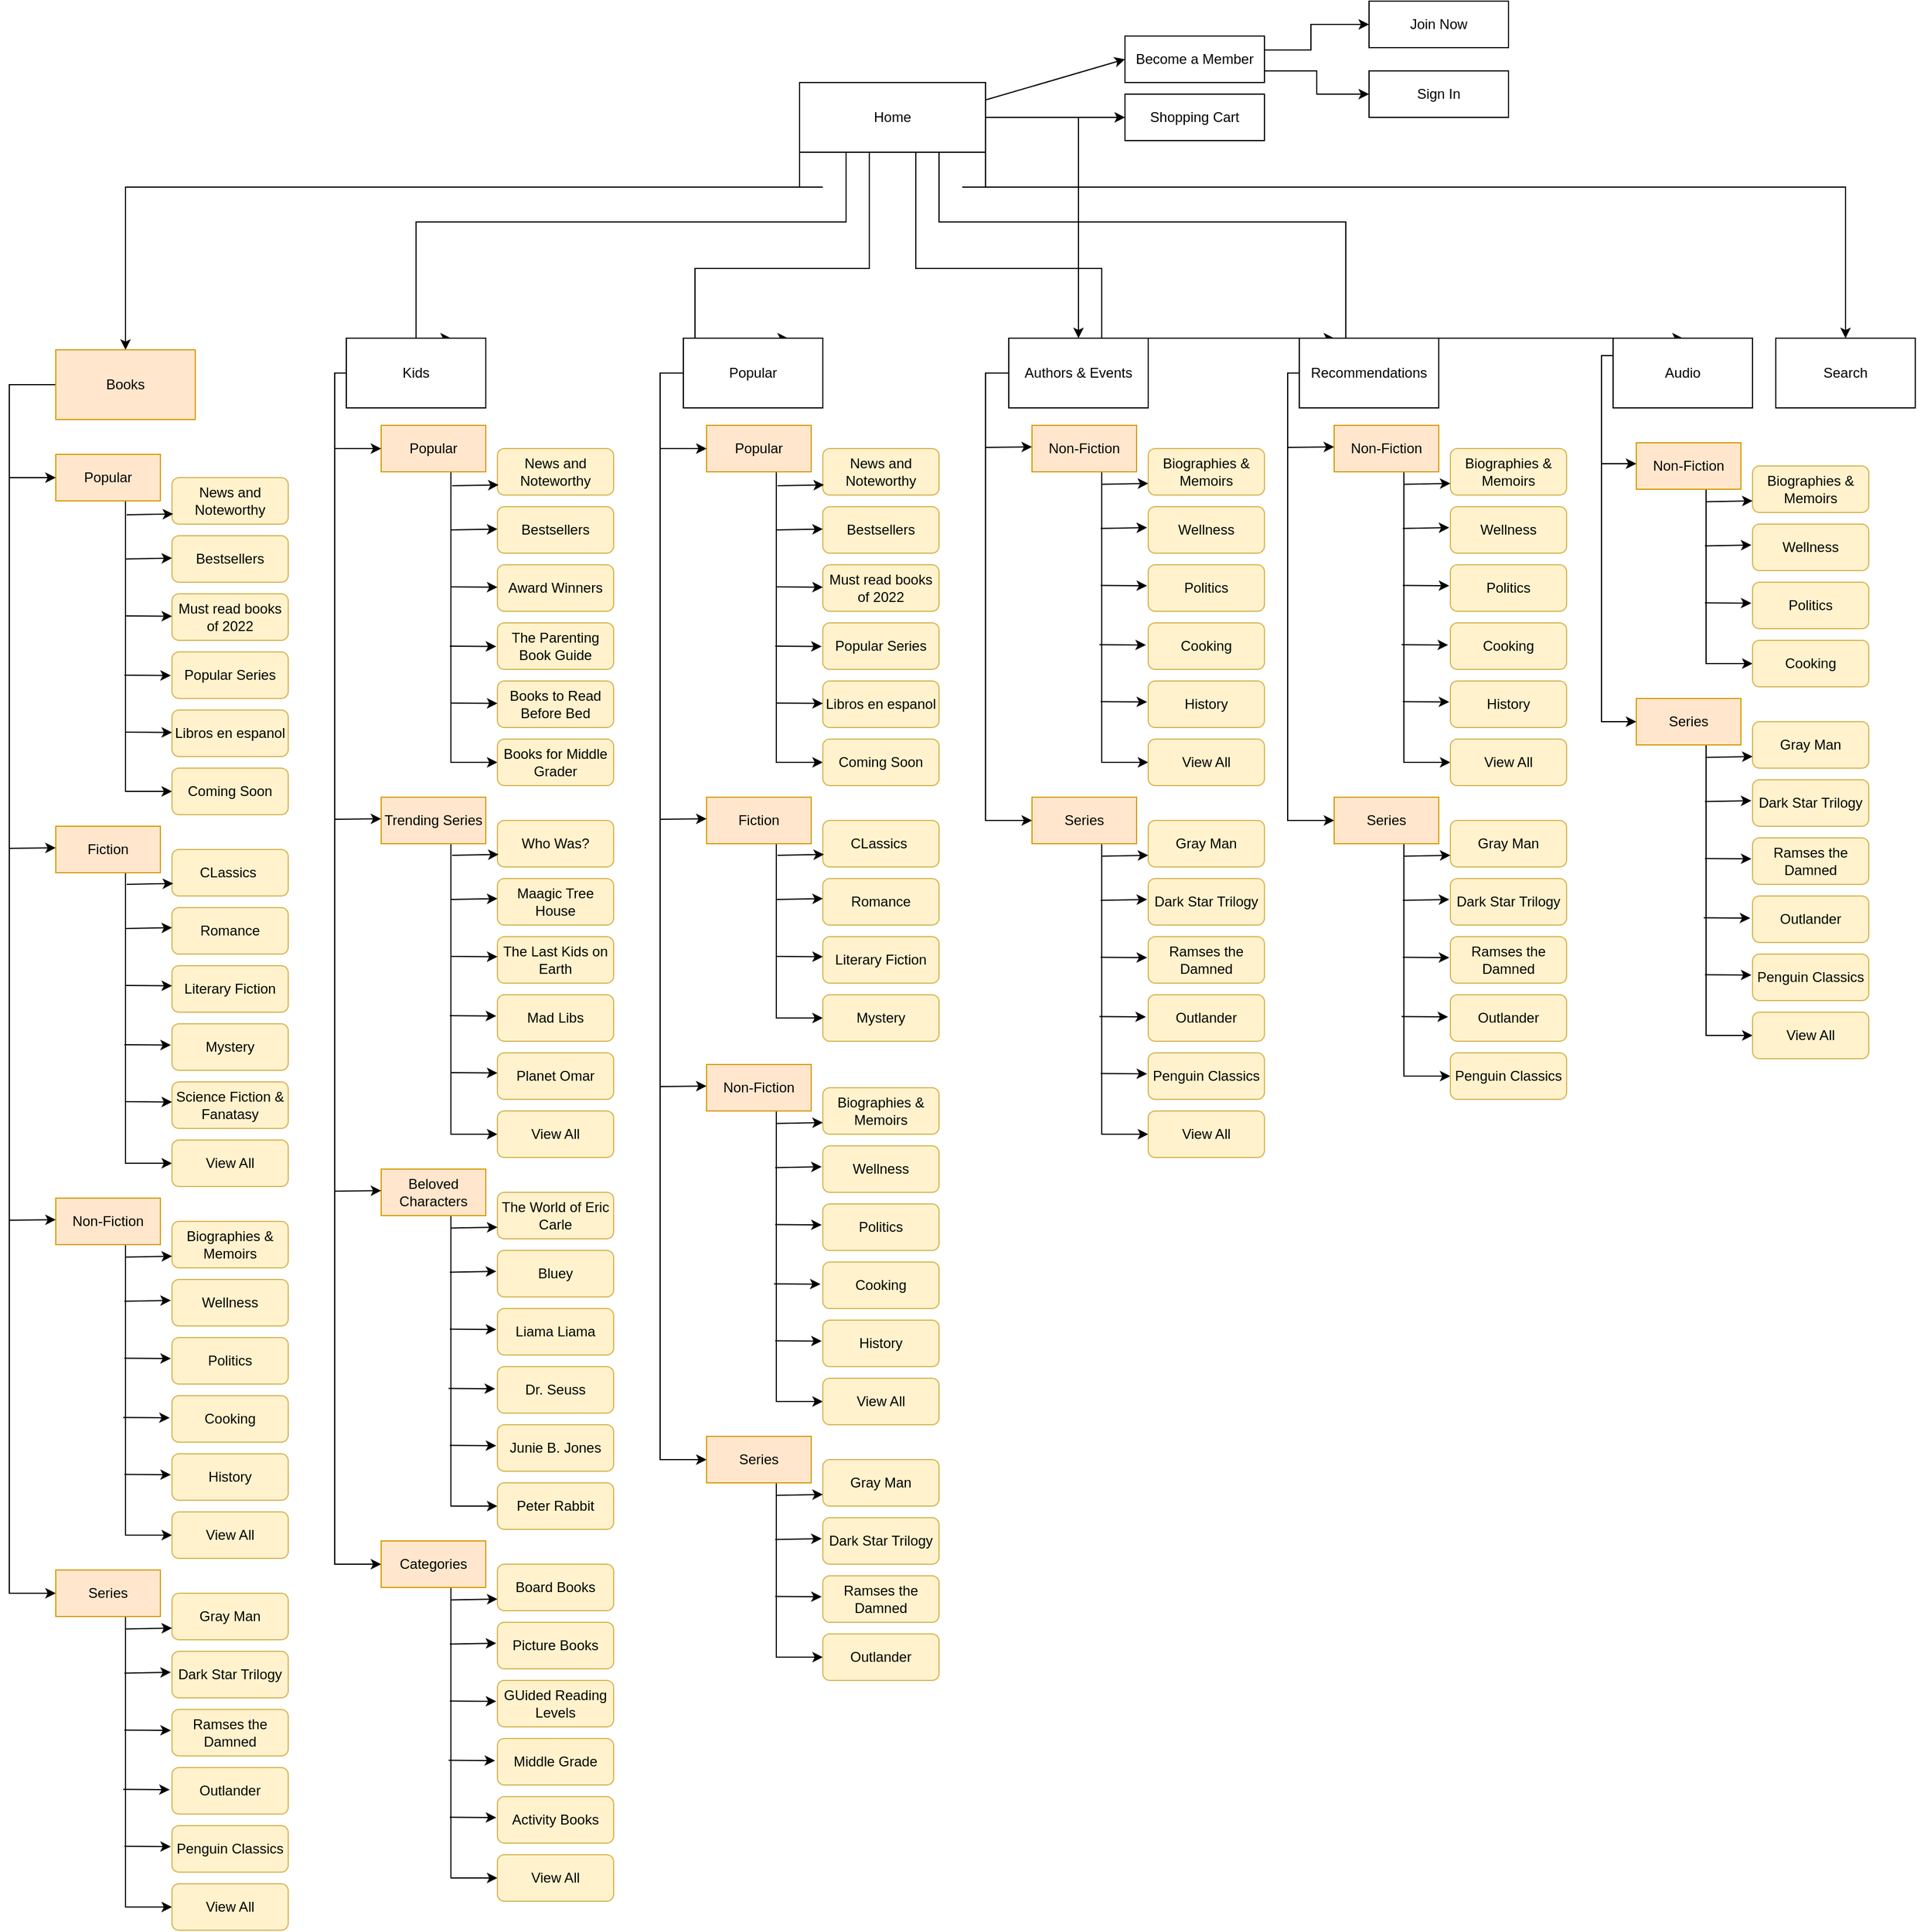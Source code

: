 <mxfile version="20.8.10" type="github">
  <diagram name="Page-1" id="6nl35vsLAsva88mgKixI">
    <mxGraphModel dx="1628" dy="1501" grid="1" gridSize="10" guides="1" tooltips="1" connect="1" arrows="1" fold="1" page="1" pageScale="1" pageWidth="850" pageHeight="1100" math="0" shadow="0">
      <root>
        <mxCell id="0" />
        <mxCell id="1" parent="0" />
        <mxCell id="sVJqD786YdZGdAk7iiqr-3" value="" style="edgeStyle=orthogonalEdgeStyle;rounded=0;orthogonalLoop=1;jettySize=auto;html=1;" parent="1" source="sVJqD786YdZGdAk7iiqr-1" target="sVJqD786YdZGdAk7iiqr-2" edge="1">
          <mxGeometry relative="1" as="geometry" />
        </mxCell>
        <mxCell id="sVJqD786YdZGdAk7iiqr-17" style="edgeStyle=orthogonalEdgeStyle;rounded=0;orthogonalLoop=1;jettySize=auto;html=1;exitX=0;exitY=0.5;exitDx=0;exitDy=0;entryX=0.75;entryY=0;entryDx=0;entryDy=0;" parent="1" source="sVJqD786YdZGdAk7iiqr-1" target="sVJqD786YdZGdAk7iiqr-4" edge="1">
          <mxGeometry relative="1" as="geometry">
            <Array as="points">
              <mxPoint x="-60" y="-980" />
              <mxPoint x="-60" y="-850" />
              <mxPoint x="-210" y="-850" />
              <mxPoint x="-210" y="-790" />
            </Array>
          </mxGeometry>
        </mxCell>
        <mxCell id="sVJqD786YdZGdAk7iiqr-19" style="edgeStyle=orthogonalEdgeStyle;rounded=0;orthogonalLoop=1;jettySize=auto;html=1;exitX=0;exitY=0.5;exitDx=0;exitDy=0;entryX=0.75;entryY=0;entryDx=0;entryDy=0;" parent="1" source="sVJqD786YdZGdAk7iiqr-1" target="sVJqD786YdZGdAk7iiqr-6" edge="1">
          <mxGeometry relative="1" as="geometry">
            <Array as="points">
              <mxPoint x="-80" y="-980" />
              <mxPoint x="-80" y="-890" />
              <mxPoint x="-450" y="-890" />
              <mxPoint x="-450" y="-790" />
            </Array>
          </mxGeometry>
        </mxCell>
        <mxCell id="sVJqD786YdZGdAk7iiqr-21" style="edgeStyle=orthogonalEdgeStyle;rounded=0;orthogonalLoop=1;jettySize=auto;html=1;exitX=0;exitY=0.25;exitDx=0;exitDy=0;entryX=0.5;entryY=0;entryDx=0;entryDy=0;" parent="1" source="sVJqD786YdZGdAk7iiqr-1" target="sVJqD786YdZGdAk7iiqr-8" edge="1">
          <mxGeometry relative="1" as="geometry">
            <Array as="points">
              <mxPoint x="-100" y="-920" />
              <mxPoint x="-690" y="-920" />
            </Array>
          </mxGeometry>
        </mxCell>
        <mxCell id="sVJqD786YdZGdAk7iiqr-23" style="edgeStyle=orthogonalEdgeStyle;rounded=0;orthogonalLoop=1;jettySize=auto;html=1;exitX=1;exitY=0.5;exitDx=0;exitDy=0;entryX=0.25;entryY=0;entryDx=0;entryDy=0;" parent="1" source="sVJqD786YdZGdAk7iiqr-1" target="sVJqD786YdZGdAk7iiqr-10" edge="1">
          <mxGeometry relative="1" as="geometry">
            <Array as="points">
              <mxPoint x="-20" y="-980" />
              <mxPoint x="-20" y="-850" />
              <mxPoint x="140" y="-850" />
              <mxPoint x="140" y="-790" />
            </Array>
          </mxGeometry>
        </mxCell>
        <mxCell id="sVJqD786YdZGdAk7iiqr-26" style="edgeStyle=orthogonalEdgeStyle;rounded=0;orthogonalLoop=1;jettySize=auto;html=1;exitX=1;exitY=0.5;exitDx=0;exitDy=0;entryX=0.5;entryY=0;entryDx=0;entryDy=0;" parent="1" source="sVJqD786YdZGdAk7iiqr-1" target="sVJqD786YdZGdAk7iiqr-12" edge="1">
          <mxGeometry relative="1" as="geometry">
            <Array as="points">
              <mxPoint y="-980" />
              <mxPoint y="-890" />
              <mxPoint x="350" y="-890" />
            </Array>
          </mxGeometry>
        </mxCell>
        <mxCell id="sVJqD786YdZGdAk7iiqr-28" style="edgeStyle=orthogonalEdgeStyle;rounded=0;orthogonalLoop=1;jettySize=auto;html=1;exitX=1;exitY=0;exitDx=0;exitDy=0;entryX=0.5;entryY=0;entryDx=0;entryDy=0;" parent="1" source="sVJqD786YdZGdAk7iiqr-1" target="sVJqD786YdZGdAk7iiqr-14" edge="1">
          <mxGeometry relative="1" as="geometry">
            <Array as="points">
              <mxPoint x="20" y="-920" />
              <mxPoint x="560" y="-920" />
            </Array>
          </mxGeometry>
        </mxCell>
        <mxCell id="sVJqD786YdZGdAk7iiqr-37" style="rounded=0;orthogonalLoop=1;jettySize=auto;html=1;exitX=1;exitY=0.25;exitDx=0;exitDy=0;entryX=0;entryY=0.5;entryDx=0;entryDy=0;" parent="1" source="sVJqD786YdZGdAk7iiqr-1" target="sVJqD786YdZGdAk7iiqr-40" edge="1">
          <mxGeometry relative="1" as="geometry">
            <mxPoint x="140" y="-1060" as="targetPoint" />
          </mxGeometry>
        </mxCell>
        <mxCell id="sVJqD786YdZGdAk7iiqr-38" style="edgeStyle=none;rounded=0;orthogonalLoop=1;jettySize=auto;html=1;exitX=1;exitY=0.5;exitDx=0;exitDy=0;entryX=0;entryY=0.5;entryDx=0;entryDy=0;" parent="1" source="sVJqD786YdZGdAk7iiqr-1" target="sVJqD786YdZGdAk7iiqr-41" edge="1">
          <mxGeometry relative="1" as="geometry">
            <mxPoint x="150" y="-980.333" as="targetPoint" />
          </mxGeometry>
        </mxCell>
        <mxCell id="sVJqD786YdZGdAk7iiqr-1" value="Home" style="rounded=0;whiteSpace=wrap;html=1;" parent="1" vertex="1">
          <mxGeometry x="-120" y="-1010" width="160" height="60" as="geometry" />
        </mxCell>
        <mxCell id="sVJqD786YdZGdAk7iiqr-359" style="edgeStyle=elbowEdgeStyle;rounded=0;orthogonalLoop=1;jettySize=auto;html=1;exitX=0;exitY=0.5;exitDx=0;exitDy=0;entryX=0;entryY=0.5;entryDx=0;entryDy=0;shadow=0;" parent="1" source="sVJqD786YdZGdAk7iiqr-2" target="sVJqD786YdZGdAk7iiqr-274" edge="1">
          <mxGeometry relative="1" as="geometry">
            <Array as="points">
              <mxPoint x="40" y="-560" />
            </Array>
          </mxGeometry>
        </mxCell>
        <mxCell id="sVJqD786YdZGdAk7iiqr-2" value="Authors &amp;amp; Events" style="rounded=0;whiteSpace=wrap;html=1;" parent="1" vertex="1">
          <mxGeometry x="60" y="-790" width="120" height="60" as="geometry" />
        </mxCell>
        <mxCell id="sVJqD786YdZGdAk7iiqr-356" style="edgeStyle=elbowEdgeStyle;rounded=0;orthogonalLoop=1;jettySize=auto;html=1;exitX=0;exitY=0.5;exitDx=0;exitDy=0;entryX=0;entryY=0.5;entryDx=0;entryDy=0;shadow=0;" parent="1" source="sVJqD786YdZGdAk7iiqr-4" target="sVJqD786YdZGdAk7iiqr-234" edge="1">
          <mxGeometry relative="1" as="geometry">
            <Array as="points">
              <mxPoint x="-240" y="-240" />
            </Array>
          </mxGeometry>
        </mxCell>
        <mxCell id="sVJqD786YdZGdAk7iiqr-4" value="Popular" style="rounded=0;whiteSpace=wrap;html=1;" parent="1" vertex="1">
          <mxGeometry x="-220" y="-790" width="120" height="60" as="geometry" />
        </mxCell>
        <mxCell id="sVJqD786YdZGdAk7iiqr-354" style="edgeStyle=elbowEdgeStyle;rounded=0;orthogonalLoop=1;jettySize=auto;html=1;exitX=0;exitY=0.5;exitDx=0;exitDy=0;entryX=0;entryY=0.5;entryDx=0;entryDy=0;shadow=0;" parent="1" source="sVJqD786YdZGdAk7iiqr-6" target="sVJqD786YdZGdAk7iiqr-178" edge="1">
          <mxGeometry relative="1" as="geometry">
            <Array as="points">
              <mxPoint x="-520" y="-240" />
            </Array>
          </mxGeometry>
        </mxCell>
        <mxCell id="sVJqD786YdZGdAk7iiqr-6" value="Kids" style="rounded=0;whiteSpace=wrap;html=1;" parent="1" vertex="1">
          <mxGeometry x="-510" y="-790" width="120" height="60" as="geometry" />
        </mxCell>
        <mxCell id="sVJqD786YdZGdAk7iiqr-98" style="edgeStyle=elbowEdgeStyle;rounded=0;orthogonalLoop=1;jettySize=auto;html=1;exitX=0;exitY=0.5;exitDx=0;exitDy=0;entryX=0;entryY=0.5;entryDx=0;entryDy=0;shadow=0;" parent="1" source="sVJqD786YdZGdAk7iiqr-8" target="sVJqD786YdZGdAk7iiqr-81" edge="1">
          <mxGeometry relative="1" as="geometry">
            <Array as="points">
              <mxPoint x="-800" y="100" />
              <mxPoint x="-800" y="-162" />
            </Array>
          </mxGeometry>
        </mxCell>
        <mxCell id="sVJqD786YdZGdAk7iiqr-8" value="Books" style="rounded=0;whiteSpace=wrap;html=1;fillColor=#ffe6cc;strokeColor=#d79b00;" parent="1" vertex="1">
          <mxGeometry x="-760" y="-780" width="120" height="60" as="geometry" />
        </mxCell>
        <mxCell id="sVJqD786YdZGdAk7iiqr-361" style="edgeStyle=elbowEdgeStyle;rounded=0;orthogonalLoop=1;jettySize=auto;html=1;exitX=0;exitY=0.5;exitDx=0;exitDy=0;entryX=0;entryY=0.5;entryDx=0;entryDy=0;shadow=0;" parent="1" source="sVJqD786YdZGdAk7iiqr-10" target="sVJqD786YdZGdAk7iiqr-302" edge="1">
          <mxGeometry relative="1" as="geometry">
            <Array as="points">
              <mxPoint x="300" y="-580" />
            </Array>
          </mxGeometry>
        </mxCell>
        <mxCell id="sVJqD786YdZGdAk7iiqr-10" value="Recommendations" style="rounded=0;whiteSpace=wrap;html=1;" parent="1" vertex="1">
          <mxGeometry x="310" y="-790" width="120" height="60" as="geometry" />
        </mxCell>
        <mxCell id="sVJqD786YdZGdAk7iiqr-363" style="edgeStyle=elbowEdgeStyle;rounded=0;orthogonalLoop=1;jettySize=auto;html=1;exitX=0;exitY=0.25;exitDx=0;exitDy=0;entryX=0;entryY=0.5;entryDx=0;entryDy=0;shadow=0;" parent="1" source="sVJqD786YdZGdAk7iiqr-12" target="sVJqD786YdZGdAk7iiqr-329" edge="1">
          <mxGeometry relative="1" as="geometry">
            <Array as="points">
              <mxPoint x="570" y="-620" />
            </Array>
          </mxGeometry>
        </mxCell>
        <mxCell id="sVJqD786YdZGdAk7iiqr-12" value="Audio" style="rounded=0;whiteSpace=wrap;html=1;" parent="1" vertex="1">
          <mxGeometry x="580" y="-790" width="120" height="60" as="geometry" />
        </mxCell>
        <mxCell id="sVJqD786YdZGdAk7iiqr-14" value="Search" style="rounded=0;whiteSpace=wrap;html=1;" parent="1" vertex="1">
          <mxGeometry x="720" y="-790" width="120" height="60" as="geometry" />
        </mxCell>
        <mxCell id="sVJqD786YdZGdAk7iiqr-49" style="rounded=0;orthogonalLoop=1;jettySize=auto;html=1;exitX=1;exitY=0.5;exitDx=0;exitDy=0;edgeStyle=elbowEdgeStyle;" parent="1" edge="1">
          <mxGeometry relative="1" as="geometry">
            <mxPoint x="370" y="-1060" as="targetPoint" />
            <mxPoint x="280" y="-1038" as="sourcePoint" />
            <Array as="points">
              <mxPoint x="320" y="-1058" />
            </Array>
          </mxGeometry>
        </mxCell>
        <mxCell id="sVJqD786YdZGdAk7iiqr-40" value="Become a Member" style="rounded=0;whiteSpace=wrap;html=1;" parent="1" vertex="1">
          <mxGeometry x="160" y="-1050" width="120" height="40" as="geometry" />
        </mxCell>
        <mxCell id="sVJqD786YdZGdAk7iiqr-41" value="Shopping Cart" style="rounded=0;whiteSpace=wrap;html=1;" parent="1" vertex="1">
          <mxGeometry x="160" y="-1000" width="120" height="40" as="geometry" />
        </mxCell>
        <mxCell id="sVJqD786YdZGdAk7iiqr-50" style="rounded=0;orthogonalLoop=1;jettySize=auto;html=1;exitX=1;exitY=0.75;exitDx=0;exitDy=0;edgeStyle=elbowEdgeStyle;shadow=0;" parent="1" source="sVJqD786YdZGdAk7iiqr-40" edge="1">
          <mxGeometry relative="1" as="geometry">
            <mxPoint x="370" y="-1000" as="targetPoint" />
            <mxPoint x="270" y="-1020.0" as="sourcePoint" />
            <Array as="points" />
          </mxGeometry>
        </mxCell>
        <mxCell id="sVJqD786YdZGdAk7iiqr-51" value="Join Now" style="rounded=0;whiteSpace=wrap;html=1;" parent="1" vertex="1">
          <mxGeometry x="370" y="-1080" width="120" height="40" as="geometry" />
        </mxCell>
        <mxCell id="sVJqD786YdZGdAk7iiqr-52" value="Sign In" style="rounded=0;whiteSpace=wrap;html=1;" parent="1" vertex="1">
          <mxGeometry x="370" y="-1020" width="120" height="40" as="geometry" />
        </mxCell>
        <mxCell id="sVJqD786YdZGdAk7iiqr-103" style="edgeStyle=elbowEdgeStyle;rounded=0;orthogonalLoop=1;jettySize=auto;html=1;exitX=0.75;exitY=1;exitDx=0;exitDy=0;entryX=0;entryY=0.5;entryDx=0;entryDy=0;shadow=0;" parent="1" source="sVJqD786YdZGdAk7iiqr-56" target="sVJqD786YdZGdAk7iiqr-72" edge="1">
          <mxGeometry relative="1" as="geometry">
            <Array as="points">
              <mxPoint x="-700" y="-540" />
              <mxPoint x="-700" y="-520" />
            </Array>
          </mxGeometry>
        </mxCell>
        <mxCell id="sVJqD786YdZGdAk7iiqr-56" value="Popular" style="rounded=0;whiteSpace=wrap;html=1;fillColor=#ffe6cc;strokeColor=#d79b00;" parent="1" vertex="1">
          <mxGeometry x="-760" y="-690" width="90" height="40" as="geometry" />
        </mxCell>
        <mxCell id="sVJqD786YdZGdAk7iiqr-128" style="edgeStyle=elbowEdgeStyle;rounded=0;orthogonalLoop=1;jettySize=auto;html=1;exitX=0.5;exitY=1;exitDx=0;exitDy=0;entryX=0;entryY=0.5;entryDx=0;entryDy=0;shadow=0;" parent="1" source="sVJqD786YdZGdAk7iiqr-57" target="sVJqD786YdZGdAk7iiqr-80" edge="1">
          <mxGeometry relative="1" as="geometry">
            <Array as="points">
              <mxPoint x="-700" y="-200" />
            </Array>
          </mxGeometry>
        </mxCell>
        <mxCell id="sVJqD786YdZGdAk7iiqr-57" value="Fiction" style="rounded=0;whiteSpace=wrap;html=1;fillColor=#ffe6cc;strokeColor=#d79b00;" parent="1" vertex="1">
          <mxGeometry x="-760" y="-370" width="90" height="40" as="geometry" />
        </mxCell>
        <mxCell id="sVJqD786YdZGdAk7iiqr-144" style="edgeStyle=elbowEdgeStyle;rounded=0;orthogonalLoop=1;jettySize=auto;html=1;exitX=0.75;exitY=1;exitDx=0;exitDy=0;entryX=0;entryY=0.5;entryDx=0;entryDy=0;shadow=0;" parent="1" source="sVJqD786YdZGdAk7iiqr-58" target="sVJqD786YdZGdAk7iiqr-94" edge="1">
          <mxGeometry relative="1" as="geometry">
            <Array as="points">
              <mxPoint x="-700" y="120" />
            </Array>
          </mxGeometry>
        </mxCell>
        <mxCell id="sVJqD786YdZGdAk7iiqr-58" value="Non-Fiction" style="rounded=0;whiteSpace=wrap;html=1;fillColor=#ffe6cc;strokeColor=#d79b00;" parent="1" vertex="1">
          <mxGeometry x="-760" y="-50" width="90" height="40" as="geometry" />
        </mxCell>
        <mxCell id="sVJqD786YdZGdAk7iiqr-62" value="News and Noteworthy" style="rounded=1;whiteSpace=wrap;html=1;fillColor=#fff2cc;strokeColor=#d6b656;" parent="1" vertex="1">
          <mxGeometry x="-660" y="-670" width="100" height="40" as="geometry" />
        </mxCell>
        <mxCell id="sVJqD786YdZGdAk7iiqr-65" value="Bestsellers" style="rounded=1;whiteSpace=wrap;html=1;fillColor=#fff2cc;strokeColor=#d6b656;" parent="1" vertex="1">
          <mxGeometry x="-660" y="-620" width="100" height="40" as="geometry" />
        </mxCell>
        <mxCell id="sVJqD786YdZGdAk7iiqr-66" value="Must read books of 2022" style="rounded=1;whiteSpace=wrap;html=1;fillColor=#fff2cc;strokeColor=#d6b656;" parent="1" vertex="1">
          <mxGeometry x="-660" y="-570" width="100" height="40" as="geometry" />
        </mxCell>
        <mxCell id="sVJqD786YdZGdAk7iiqr-67" value="Popular Series" style="rounded=1;whiteSpace=wrap;html=1;fillColor=#fff2cc;strokeColor=#d6b656;" parent="1" vertex="1">
          <mxGeometry x="-660" y="-520" width="100" height="40" as="geometry" />
        </mxCell>
        <mxCell id="sVJqD786YdZGdAk7iiqr-71" value="Libros en espanol" style="rounded=1;whiteSpace=wrap;html=1;fillColor=#fff2cc;strokeColor=#d6b656;" parent="1" vertex="1">
          <mxGeometry x="-660" y="-470" width="100" height="40" as="geometry" />
        </mxCell>
        <mxCell id="sVJqD786YdZGdAk7iiqr-72" value="Coming Soon" style="rounded=1;whiteSpace=wrap;html=1;fillColor=#fff2cc;strokeColor=#d6b656;" parent="1" vertex="1">
          <mxGeometry x="-660" y="-420" width="100" height="40" as="geometry" />
        </mxCell>
        <mxCell id="sVJqD786YdZGdAk7iiqr-75" value="CLassics&lt;span style=&quot;white-space: pre;&quot;&gt; &lt;/span&gt;" style="rounded=1;whiteSpace=wrap;html=1;fillColor=#fff2cc;strokeColor=#d6b656;" parent="1" vertex="1">
          <mxGeometry x="-660" y="-350" width="100" height="40" as="geometry" />
        </mxCell>
        <mxCell id="sVJqD786YdZGdAk7iiqr-76" value="Romance" style="rounded=1;whiteSpace=wrap;html=1;fillColor=#fff2cc;strokeColor=#d6b656;" parent="1" vertex="1">
          <mxGeometry x="-660" y="-300" width="100" height="40" as="geometry" />
        </mxCell>
        <mxCell id="sVJqD786YdZGdAk7iiqr-77" value="Literary Fiction" style="rounded=1;whiteSpace=wrap;html=1;fillColor=#fff2cc;strokeColor=#d6b656;" parent="1" vertex="1">
          <mxGeometry x="-660" y="-250" width="100" height="40" as="geometry" />
        </mxCell>
        <mxCell id="sVJqD786YdZGdAk7iiqr-78" value="Mystery" style="rounded=1;whiteSpace=wrap;html=1;fillColor=#fff2cc;strokeColor=#d6b656;" parent="1" vertex="1">
          <mxGeometry x="-660" y="-200" width="100" height="40" as="geometry" />
        </mxCell>
        <mxCell id="sVJqD786YdZGdAk7iiqr-79" value="Science Fiction &amp;amp; Fanatasy" style="rounded=1;whiteSpace=wrap;html=1;fillColor=#fff2cc;strokeColor=#d6b656;" parent="1" vertex="1">
          <mxGeometry x="-660" y="-150" width="100" height="40" as="geometry" />
        </mxCell>
        <mxCell id="sVJqD786YdZGdAk7iiqr-80" value="View All" style="rounded=1;whiteSpace=wrap;html=1;fillColor=#fff2cc;strokeColor=#d6b656;" parent="1" vertex="1">
          <mxGeometry x="-660" y="-100" width="100" height="40" as="geometry" />
        </mxCell>
        <mxCell id="sVJqD786YdZGdAk7iiqr-158" style="edgeStyle=elbowEdgeStyle;rounded=0;orthogonalLoop=1;jettySize=auto;html=1;exitX=0.75;exitY=1;exitDx=0;exitDy=0;entryX=0;entryY=0.5;entryDx=0;entryDy=0;shadow=0;" parent="1" source="sVJqD786YdZGdAk7iiqr-81" target="sVJqD786YdZGdAk7iiqr-87" edge="1">
          <mxGeometry relative="1" as="geometry">
            <Array as="points">
              <mxPoint x="-700" y="440" />
            </Array>
          </mxGeometry>
        </mxCell>
        <mxCell id="sVJqD786YdZGdAk7iiqr-81" value="Series" style="rounded=0;whiteSpace=wrap;html=1;fillColor=#ffe6cc;strokeColor=#d79b00;" parent="1" vertex="1">
          <mxGeometry x="-760" y="270" width="90" height="40" as="geometry" />
        </mxCell>
        <mxCell id="sVJqD786YdZGdAk7iiqr-82" value="Gray Man" style="rounded=1;whiteSpace=wrap;html=1;fillColor=#fff2cc;strokeColor=#d6b656;" parent="1" vertex="1">
          <mxGeometry x="-660" y="290" width="100" height="40" as="geometry" />
        </mxCell>
        <mxCell id="sVJqD786YdZGdAk7iiqr-83" value="Dark Star Trilogy" style="rounded=1;whiteSpace=wrap;html=1;fillColor=#fff2cc;strokeColor=#d6b656;" parent="1" vertex="1">
          <mxGeometry x="-660" y="340" width="100" height="40" as="geometry" />
        </mxCell>
        <mxCell id="sVJqD786YdZGdAk7iiqr-84" value="Ramses the Damned" style="rounded=1;whiteSpace=wrap;html=1;fillColor=#fff2cc;strokeColor=#d6b656;" parent="1" vertex="1">
          <mxGeometry x="-660" y="390" width="100" height="40" as="geometry" />
        </mxCell>
        <mxCell id="sVJqD786YdZGdAk7iiqr-85" value="Outlander" style="rounded=1;whiteSpace=wrap;html=1;fillColor=#fff2cc;strokeColor=#d6b656;" parent="1" vertex="1">
          <mxGeometry x="-660" y="440" width="100" height="40" as="geometry" />
        </mxCell>
        <mxCell id="sVJqD786YdZGdAk7iiqr-86" value="Penguin Classics" style="rounded=1;whiteSpace=wrap;html=1;fillColor=#fff2cc;strokeColor=#d6b656;" parent="1" vertex="1">
          <mxGeometry x="-660" y="490" width="100" height="40" as="geometry" />
        </mxCell>
        <mxCell id="sVJqD786YdZGdAk7iiqr-87" value="View All" style="rounded=1;whiteSpace=wrap;html=1;fillColor=#fff2cc;strokeColor=#d6b656;" parent="1" vertex="1">
          <mxGeometry x="-660" y="540" width="100" height="40" as="geometry" />
        </mxCell>
        <mxCell id="sVJqD786YdZGdAk7iiqr-89" value="Biographies &amp;amp; Memoirs" style="rounded=1;whiteSpace=wrap;html=1;fillColor=#fff2cc;strokeColor=#d6b656;" parent="1" vertex="1">
          <mxGeometry x="-660" y="-30" width="100" height="40" as="geometry" />
        </mxCell>
        <mxCell id="sVJqD786YdZGdAk7iiqr-90" value="Wellness" style="rounded=1;whiteSpace=wrap;html=1;fillColor=#fff2cc;strokeColor=#d6b656;" parent="1" vertex="1">
          <mxGeometry x="-660" y="20" width="100" height="40" as="geometry" />
        </mxCell>
        <mxCell id="sVJqD786YdZGdAk7iiqr-91" value="Politics" style="rounded=1;whiteSpace=wrap;html=1;fillColor=#fff2cc;strokeColor=#d6b656;" parent="1" vertex="1">
          <mxGeometry x="-660" y="70" width="100" height="40" as="geometry" />
        </mxCell>
        <mxCell id="sVJqD786YdZGdAk7iiqr-92" value="Cooking" style="rounded=1;whiteSpace=wrap;html=1;fillColor=#fff2cc;strokeColor=#d6b656;" parent="1" vertex="1">
          <mxGeometry x="-660" y="120" width="100" height="40" as="geometry" />
        </mxCell>
        <mxCell id="sVJqD786YdZGdAk7iiqr-93" value="History" style="rounded=1;whiteSpace=wrap;html=1;fillColor=#fff2cc;strokeColor=#d6b656;" parent="1" vertex="1">
          <mxGeometry x="-660" y="170" width="100" height="40" as="geometry" />
        </mxCell>
        <mxCell id="sVJqD786YdZGdAk7iiqr-94" value="View All" style="rounded=1;whiteSpace=wrap;html=1;fillColor=#fff2cc;strokeColor=#d6b656;" parent="1" vertex="1">
          <mxGeometry x="-660" y="220" width="100" height="40" as="geometry" />
        </mxCell>
        <mxCell id="sVJqD786YdZGdAk7iiqr-95" value="" style="endArrow=classic;html=1;rounded=0;shadow=0;" parent="1" edge="1">
          <mxGeometry width="50" height="50" relative="1" as="geometry">
            <mxPoint x="-800" y="-670" as="sourcePoint" />
            <mxPoint x="-760" y="-670" as="targetPoint" />
          </mxGeometry>
        </mxCell>
        <mxCell id="sVJqD786YdZGdAk7iiqr-97" value="" style="endArrow=classic;html=1;rounded=0;shadow=0;" parent="1" edge="1">
          <mxGeometry width="50" height="50" relative="1" as="geometry">
            <mxPoint x="-800" y="-31" as="sourcePoint" />
            <mxPoint x="-760" y="-31.43" as="targetPoint" />
          </mxGeometry>
        </mxCell>
        <mxCell id="sVJqD786YdZGdAk7iiqr-99" value="" style="endArrow=classic;html=1;rounded=0;shadow=0;" parent="1" edge="1">
          <mxGeometry width="50" height="50" relative="1" as="geometry">
            <mxPoint x="-700" y="-600" as="sourcePoint" />
            <mxPoint x="-660" y="-600.71" as="targetPoint" />
          </mxGeometry>
        </mxCell>
        <mxCell id="sVJqD786YdZGdAk7iiqr-101" value="" style="endArrow=classic;html=1;rounded=0;shadow=0;" parent="1" edge="1">
          <mxGeometry width="50" height="50" relative="1" as="geometry">
            <mxPoint x="-800" y="-351" as="sourcePoint" />
            <mxPoint x="-760" y="-351.43" as="targetPoint" />
          </mxGeometry>
        </mxCell>
        <mxCell id="sVJqD786YdZGdAk7iiqr-102" value="" style="endArrow=classic;html=1;rounded=0;shadow=0;" parent="1" edge="1">
          <mxGeometry width="50" height="50" relative="1" as="geometry">
            <mxPoint x="-700" y="-451" as="sourcePoint" />
            <mxPoint x="-660" y="-450.71" as="targetPoint" />
          </mxGeometry>
        </mxCell>
        <mxCell id="sVJqD786YdZGdAk7iiqr-106" value="" style="endArrow=classic;html=1;rounded=0;shadow=0;" parent="1" edge="1">
          <mxGeometry width="50" height="50" relative="1" as="geometry">
            <mxPoint x="-701" y="-500" as="sourcePoint" />
            <mxPoint x="-661" y="-499.71" as="targetPoint" />
          </mxGeometry>
        </mxCell>
        <mxCell id="sVJqD786YdZGdAk7iiqr-108" value="" style="endArrow=classic;html=1;rounded=0;shadow=0;" parent="1" edge="1">
          <mxGeometry width="50" height="50" relative="1" as="geometry">
            <mxPoint x="-700" y="-551" as="sourcePoint" />
            <mxPoint x="-660" y="-550.71" as="targetPoint" />
          </mxGeometry>
        </mxCell>
        <mxCell id="sVJqD786YdZGdAk7iiqr-109" value="" style="endArrow=classic;html=1;rounded=0;shadow=0;" parent="1" edge="1">
          <mxGeometry width="50" height="50" relative="1" as="geometry">
            <mxPoint x="-699" y="-638" as="sourcePoint" />
            <mxPoint x="-659" y="-638.71" as="targetPoint" />
          </mxGeometry>
        </mxCell>
        <mxCell id="sVJqD786YdZGdAk7iiqr-121" value="" style="endArrow=classic;html=1;rounded=0;shadow=0;" parent="1" edge="1">
          <mxGeometry width="50" height="50" relative="1" as="geometry">
            <mxPoint x="-700" y="-282" as="sourcePoint" />
            <mxPoint x="-660" y="-282.71" as="targetPoint" />
          </mxGeometry>
        </mxCell>
        <mxCell id="sVJqD786YdZGdAk7iiqr-122" value="" style="endArrow=classic;html=1;rounded=0;shadow=0;" parent="1" edge="1">
          <mxGeometry width="50" height="50" relative="1" as="geometry">
            <mxPoint x="-700" y="-133" as="sourcePoint" />
            <mxPoint x="-660" y="-132.71" as="targetPoint" />
          </mxGeometry>
        </mxCell>
        <mxCell id="sVJqD786YdZGdAk7iiqr-123" value="" style="endArrow=classic;html=1;rounded=0;shadow=0;" parent="1" edge="1">
          <mxGeometry width="50" height="50" relative="1" as="geometry">
            <mxPoint x="-701" y="-182" as="sourcePoint" />
            <mxPoint x="-661" y="-181.71" as="targetPoint" />
          </mxGeometry>
        </mxCell>
        <mxCell id="sVJqD786YdZGdAk7iiqr-124" value="" style="endArrow=classic;html=1;rounded=0;shadow=0;" parent="1" edge="1">
          <mxGeometry width="50" height="50" relative="1" as="geometry">
            <mxPoint x="-700" y="-233" as="sourcePoint" />
            <mxPoint x="-660" y="-232.71" as="targetPoint" />
          </mxGeometry>
        </mxCell>
        <mxCell id="sVJqD786YdZGdAk7iiqr-125" value="" style="endArrow=classic;html=1;rounded=0;shadow=0;" parent="1" edge="1">
          <mxGeometry width="50" height="50" relative="1" as="geometry">
            <mxPoint x="-699" y="-320" as="sourcePoint" />
            <mxPoint x="-659" y="-320.71" as="targetPoint" />
          </mxGeometry>
        </mxCell>
        <mxCell id="sVJqD786YdZGdAk7iiqr-135" value="" style="endArrow=classic;html=1;rounded=0;shadow=0;" parent="1" edge="1">
          <mxGeometry width="50" height="50" relative="1" as="geometry">
            <mxPoint x="-701" y="38.71" as="sourcePoint" />
            <mxPoint x="-661" y="38" as="targetPoint" />
          </mxGeometry>
        </mxCell>
        <mxCell id="sVJqD786YdZGdAk7iiqr-136" value="" style="endArrow=classic;html=1;rounded=0;shadow=0;" parent="1" edge="1">
          <mxGeometry width="50" height="50" relative="1" as="geometry">
            <mxPoint x="-701" y="187.71" as="sourcePoint" />
            <mxPoint x="-661" y="188" as="targetPoint" />
          </mxGeometry>
        </mxCell>
        <mxCell id="sVJqD786YdZGdAk7iiqr-137" value="" style="endArrow=classic;html=1;rounded=0;shadow=0;" parent="1" edge="1">
          <mxGeometry width="50" height="50" relative="1" as="geometry">
            <mxPoint x="-702" y="138.71" as="sourcePoint" />
            <mxPoint x="-662" y="139.0" as="targetPoint" />
          </mxGeometry>
        </mxCell>
        <mxCell id="sVJqD786YdZGdAk7iiqr-138" value="" style="endArrow=classic;html=1;rounded=0;shadow=0;" parent="1" edge="1">
          <mxGeometry width="50" height="50" relative="1" as="geometry">
            <mxPoint x="-701" y="87.71" as="sourcePoint" />
            <mxPoint x="-661" y="88" as="targetPoint" />
          </mxGeometry>
        </mxCell>
        <mxCell id="sVJqD786YdZGdAk7iiqr-139" value="" style="endArrow=classic;html=1;rounded=0;shadow=0;" parent="1" edge="1">
          <mxGeometry width="50" height="50" relative="1" as="geometry">
            <mxPoint x="-700" y="0.71" as="sourcePoint" />
            <mxPoint x="-660" as="targetPoint" />
          </mxGeometry>
        </mxCell>
        <mxCell id="sVJqD786YdZGdAk7iiqr-149" value="" style="endArrow=classic;html=1;rounded=0;shadow=0;" parent="1" edge="1">
          <mxGeometry width="50" height="50" relative="1" as="geometry">
            <mxPoint x="-701" y="358.71" as="sourcePoint" />
            <mxPoint x="-661" y="358" as="targetPoint" />
          </mxGeometry>
        </mxCell>
        <mxCell id="sVJqD786YdZGdAk7iiqr-150" value="" style="endArrow=classic;html=1;rounded=0;shadow=0;" parent="1" edge="1">
          <mxGeometry width="50" height="50" relative="1" as="geometry">
            <mxPoint x="-701" y="507.71" as="sourcePoint" />
            <mxPoint x="-661" y="508" as="targetPoint" />
          </mxGeometry>
        </mxCell>
        <mxCell id="sVJqD786YdZGdAk7iiqr-151" value="" style="endArrow=classic;html=1;rounded=0;shadow=0;" parent="1" edge="1">
          <mxGeometry width="50" height="50" relative="1" as="geometry">
            <mxPoint x="-702" y="458.71" as="sourcePoint" />
            <mxPoint x="-662" y="459.0" as="targetPoint" />
          </mxGeometry>
        </mxCell>
        <mxCell id="sVJqD786YdZGdAk7iiqr-152" value="" style="endArrow=classic;html=1;rounded=0;shadow=0;" parent="1" edge="1">
          <mxGeometry width="50" height="50" relative="1" as="geometry">
            <mxPoint x="-701" y="407.71" as="sourcePoint" />
            <mxPoint x="-661" y="408" as="targetPoint" />
          </mxGeometry>
        </mxCell>
        <mxCell id="sVJqD786YdZGdAk7iiqr-153" value="" style="endArrow=classic;html=1;rounded=0;shadow=0;" parent="1" edge="1">
          <mxGeometry width="50" height="50" relative="1" as="geometry">
            <mxPoint x="-700" y="320.71" as="sourcePoint" />
            <mxPoint x="-660" y="320" as="targetPoint" />
          </mxGeometry>
        </mxCell>
        <mxCell id="sVJqD786YdZGdAk7iiqr-159" style="edgeStyle=elbowEdgeStyle;rounded=0;orthogonalLoop=1;jettySize=auto;html=1;exitX=0.75;exitY=1;exitDx=0;exitDy=0;entryX=0;entryY=0.5;entryDx=0;entryDy=0;shadow=0;" parent="1" source="sVJqD786YdZGdAk7iiqr-160" target="sVJqD786YdZGdAk7iiqr-170" edge="1">
          <mxGeometry relative="1" as="geometry">
            <Array as="points">
              <mxPoint x="-420" y="-565" />
              <mxPoint x="-420" y="-545" />
            </Array>
          </mxGeometry>
        </mxCell>
        <mxCell id="sVJqD786YdZGdAk7iiqr-160" value="Popular" style="rounded=0;whiteSpace=wrap;html=1;fillColor=#ffe6cc;strokeColor=#d79b00;" parent="1" vertex="1">
          <mxGeometry x="-480" y="-715" width="90" height="40" as="geometry" />
        </mxCell>
        <mxCell id="sVJqD786YdZGdAk7iiqr-161" style="edgeStyle=elbowEdgeStyle;rounded=0;orthogonalLoop=1;jettySize=auto;html=1;exitX=0.5;exitY=1;exitDx=0;exitDy=0;entryX=0;entryY=0.5;entryDx=0;entryDy=0;shadow=0;" parent="1" source="sVJqD786YdZGdAk7iiqr-162" target="sVJqD786YdZGdAk7iiqr-176" edge="1">
          <mxGeometry relative="1" as="geometry">
            <Array as="points">
              <mxPoint x="-420" y="-225" />
            </Array>
          </mxGeometry>
        </mxCell>
        <mxCell id="sVJqD786YdZGdAk7iiqr-162" value="Trending Series" style="rounded=0;whiteSpace=wrap;html=1;fillColor=#ffe6cc;strokeColor=#d79b00;" parent="1" vertex="1">
          <mxGeometry x="-480" y="-395" width="90" height="40" as="geometry" />
        </mxCell>
        <mxCell id="sVJqD786YdZGdAk7iiqr-163" style="edgeStyle=elbowEdgeStyle;rounded=0;orthogonalLoop=1;jettySize=auto;html=1;exitX=0.75;exitY=1;exitDx=0;exitDy=0;entryX=0;entryY=0.5;entryDx=0;entryDy=0;shadow=0;" parent="1" source="sVJqD786YdZGdAk7iiqr-164" target="sVJqD786YdZGdAk7iiqr-190" edge="1">
          <mxGeometry relative="1" as="geometry">
            <Array as="points">
              <mxPoint x="-420" y="95" />
            </Array>
          </mxGeometry>
        </mxCell>
        <mxCell id="sVJqD786YdZGdAk7iiqr-164" value="Beloved Characters" style="rounded=0;whiteSpace=wrap;html=1;fillColor=#ffe6cc;strokeColor=#d79b00;" parent="1" vertex="1">
          <mxGeometry x="-480" y="-75" width="90" height="40" as="geometry" />
        </mxCell>
        <mxCell id="sVJqD786YdZGdAk7iiqr-165" value="News and Noteworthy" style="rounded=1;whiteSpace=wrap;html=1;fillColor=#fff2cc;strokeColor=#d6b656;" parent="1" vertex="1">
          <mxGeometry x="-380" y="-695" width="100" height="40" as="geometry" />
        </mxCell>
        <mxCell id="sVJqD786YdZGdAk7iiqr-166" value="Bestsellers" style="rounded=1;whiteSpace=wrap;html=1;fillColor=#fff2cc;strokeColor=#d6b656;" parent="1" vertex="1">
          <mxGeometry x="-380" y="-645" width="100" height="40" as="geometry" />
        </mxCell>
        <mxCell id="sVJqD786YdZGdAk7iiqr-167" value="Award Winners" style="rounded=1;whiteSpace=wrap;html=1;fillColor=#fff2cc;strokeColor=#d6b656;" parent="1" vertex="1">
          <mxGeometry x="-380" y="-595" width="100" height="40" as="geometry" />
        </mxCell>
        <mxCell id="sVJqD786YdZGdAk7iiqr-168" value="The Parenting Book Guide" style="rounded=1;whiteSpace=wrap;html=1;fillColor=#fff2cc;strokeColor=#d6b656;" parent="1" vertex="1">
          <mxGeometry x="-380" y="-545" width="100" height="40" as="geometry" />
        </mxCell>
        <mxCell id="sVJqD786YdZGdAk7iiqr-169" value="Books to Read Before Bed" style="rounded=1;whiteSpace=wrap;html=1;fillColor=#fff2cc;strokeColor=#d6b656;" parent="1" vertex="1">
          <mxGeometry x="-380" y="-495" width="100" height="40" as="geometry" />
        </mxCell>
        <mxCell id="sVJqD786YdZGdAk7iiqr-170" value="Books for Middle Grader" style="rounded=1;whiteSpace=wrap;html=1;fillColor=#fff2cc;strokeColor=#d6b656;" parent="1" vertex="1">
          <mxGeometry x="-380" y="-445" width="100" height="40" as="geometry" />
        </mxCell>
        <mxCell id="sVJqD786YdZGdAk7iiqr-171" value="Who Was?" style="rounded=1;whiteSpace=wrap;html=1;fillColor=#fff2cc;strokeColor=#d6b656;" parent="1" vertex="1">
          <mxGeometry x="-380" y="-375" width="100" height="40" as="geometry" />
        </mxCell>
        <mxCell id="sVJqD786YdZGdAk7iiqr-172" value="Maagic Tree House" style="rounded=1;whiteSpace=wrap;html=1;fillColor=#fff2cc;strokeColor=#d6b656;" parent="1" vertex="1">
          <mxGeometry x="-380" y="-325" width="100" height="40" as="geometry" />
        </mxCell>
        <mxCell id="sVJqD786YdZGdAk7iiqr-173" value="The Last Kids on Earth" style="rounded=1;whiteSpace=wrap;html=1;fillColor=#fff2cc;strokeColor=#d6b656;" parent="1" vertex="1">
          <mxGeometry x="-380" y="-275" width="100" height="40" as="geometry" />
        </mxCell>
        <mxCell id="sVJqD786YdZGdAk7iiqr-174" value="Mad Libs" style="rounded=1;whiteSpace=wrap;html=1;fillColor=#fff2cc;strokeColor=#d6b656;" parent="1" vertex="1">
          <mxGeometry x="-380" y="-225" width="100" height="40" as="geometry" />
        </mxCell>
        <mxCell id="sVJqD786YdZGdAk7iiqr-175" value="Planet Omar" style="rounded=1;whiteSpace=wrap;html=1;fillColor=#fff2cc;strokeColor=#d6b656;" parent="1" vertex="1">
          <mxGeometry x="-380" y="-175" width="100" height="40" as="geometry" />
        </mxCell>
        <mxCell id="sVJqD786YdZGdAk7iiqr-176" value="View All" style="rounded=1;whiteSpace=wrap;html=1;fillColor=#fff2cc;strokeColor=#d6b656;" parent="1" vertex="1">
          <mxGeometry x="-380" y="-125" width="100" height="40" as="geometry" />
        </mxCell>
        <mxCell id="sVJqD786YdZGdAk7iiqr-177" style="edgeStyle=elbowEdgeStyle;rounded=0;orthogonalLoop=1;jettySize=auto;html=1;exitX=0.75;exitY=1;exitDx=0;exitDy=0;entryX=0;entryY=0.5;entryDx=0;entryDy=0;shadow=0;" parent="1" source="sVJqD786YdZGdAk7iiqr-178" target="sVJqD786YdZGdAk7iiqr-184" edge="1">
          <mxGeometry relative="1" as="geometry">
            <Array as="points">
              <mxPoint x="-420" y="415" />
            </Array>
          </mxGeometry>
        </mxCell>
        <mxCell id="sVJqD786YdZGdAk7iiqr-178" value="Categories" style="rounded=0;whiteSpace=wrap;html=1;fillColor=#ffe6cc;strokeColor=#d79b00;" parent="1" vertex="1">
          <mxGeometry x="-480" y="245" width="90" height="40" as="geometry" />
        </mxCell>
        <mxCell id="sVJqD786YdZGdAk7iiqr-179" value="Board Books" style="rounded=1;whiteSpace=wrap;html=1;fillColor=#fff2cc;strokeColor=#d6b656;" parent="1" vertex="1">
          <mxGeometry x="-380" y="265" width="100" height="40" as="geometry" />
        </mxCell>
        <mxCell id="sVJqD786YdZGdAk7iiqr-180" value="Picture Books" style="rounded=1;whiteSpace=wrap;html=1;fillColor=#fff2cc;strokeColor=#d6b656;" parent="1" vertex="1">
          <mxGeometry x="-380" y="315" width="100" height="40" as="geometry" />
        </mxCell>
        <mxCell id="sVJqD786YdZGdAk7iiqr-181" value="GUided Reading Levels" style="rounded=1;whiteSpace=wrap;html=1;fillColor=#fff2cc;strokeColor=#d6b656;" parent="1" vertex="1">
          <mxGeometry x="-380" y="365" width="100" height="40" as="geometry" />
        </mxCell>
        <mxCell id="sVJqD786YdZGdAk7iiqr-182" value="Middle Grade" style="rounded=1;whiteSpace=wrap;html=1;fillColor=#fff2cc;strokeColor=#d6b656;" parent="1" vertex="1">
          <mxGeometry x="-380" y="415" width="100" height="40" as="geometry" />
        </mxCell>
        <mxCell id="sVJqD786YdZGdAk7iiqr-183" value="Activity Books" style="rounded=1;whiteSpace=wrap;html=1;fillColor=#fff2cc;strokeColor=#d6b656;" parent="1" vertex="1">
          <mxGeometry x="-380" y="465" width="100" height="40" as="geometry" />
        </mxCell>
        <mxCell id="sVJqD786YdZGdAk7iiqr-184" value="View All" style="rounded=1;whiteSpace=wrap;html=1;fillColor=#fff2cc;strokeColor=#d6b656;" parent="1" vertex="1">
          <mxGeometry x="-380" y="515" width="100" height="40" as="geometry" />
        </mxCell>
        <mxCell id="sVJqD786YdZGdAk7iiqr-185" value="The World of Eric Carle" style="rounded=1;whiteSpace=wrap;html=1;fillColor=#fff2cc;strokeColor=#d6b656;" parent="1" vertex="1">
          <mxGeometry x="-380" y="-55" width="100" height="40" as="geometry" />
        </mxCell>
        <mxCell id="sVJqD786YdZGdAk7iiqr-186" value="Bluey" style="rounded=1;whiteSpace=wrap;html=1;fillColor=#fff2cc;strokeColor=#d6b656;" parent="1" vertex="1">
          <mxGeometry x="-380" y="-5" width="100" height="40" as="geometry" />
        </mxCell>
        <mxCell id="sVJqD786YdZGdAk7iiqr-187" value="Liama Liama" style="rounded=1;whiteSpace=wrap;html=1;fillColor=#fff2cc;strokeColor=#d6b656;" parent="1" vertex="1">
          <mxGeometry x="-380" y="45" width="100" height="40" as="geometry" />
        </mxCell>
        <mxCell id="sVJqD786YdZGdAk7iiqr-188" value="Dr. Seuss" style="rounded=1;whiteSpace=wrap;html=1;fillColor=#fff2cc;strokeColor=#d6b656;" parent="1" vertex="1">
          <mxGeometry x="-380" y="95" width="100" height="40" as="geometry" />
        </mxCell>
        <mxCell id="sVJqD786YdZGdAk7iiqr-189" value="Junie B. Jones" style="rounded=1;whiteSpace=wrap;html=1;fillColor=#fff2cc;strokeColor=#d6b656;" parent="1" vertex="1">
          <mxGeometry x="-380" y="145" width="100" height="40" as="geometry" />
        </mxCell>
        <mxCell id="sVJqD786YdZGdAk7iiqr-190" value="Peter Rabbit" style="rounded=1;whiteSpace=wrap;html=1;fillColor=#fff2cc;strokeColor=#d6b656;" parent="1" vertex="1">
          <mxGeometry x="-380" y="195" width="100" height="40" as="geometry" />
        </mxCell>
        <mxCell id="sVJqD786YdZGdAk7iiqr-191" value="" style="endArrow=classic;html=1;rounded=0;shadow=0;" parent="1" edge="1">
          <mxGeometry width="50" height="50" relative="1" as="geometry">
            <mxPoint x="-520" y="-695" as="sourcePoint" />
            <mxPoint x="-480" y="-695" as="targetPoint" />
          </mxGeometry>
        </mxCell>
        <mxCell id="sVJqD786YdZGdAk7iiqr-192" value="" style="endArrow=classic;html=1;rounded=0;shadow=0;" parent="1" edge="1">
          <mxGeometry width="50" height="50" relative="1" as="geometry">
            <mxPoint x="-520" y="-56" as="sourcePoint" />
            <mxPoint x="-480" y="-56.43" as="targetPoint" />
          </mxGeometry>
        </mxCell>
        <mxCell id="sVJqD786YdZGdAk7iiqr-193" value="" style="endArrow=classic;html=1;rounded=0;shadow=0;" parent="1" edge="1">
          <mxGeometry width="50" height="50" relative="1" as="geometry">
            <mxPoint x="-420" y="-625" as="sourcePoint" />
            <mxPoint x="-380" y="-625.71" as="targetPoint" />
          </mxGeometry>
        </mxCell>
        <mxCell id="sVJqD786YdZGdAk7iiqr-194" value="" style="endArrow=classic;html=1;rounded=0;shadow=0;" parent="1" edge="1">
          <mxGeometry width="50" height="50" relative="1" as="geometry">
            <mxPoint x="-520" y="-376" as="sourcePoint" />
            <mxPoint x="-480" y="-376.43" as="targetPoint" />
          </mxGeometry>
        </mxCell>
        <mxCell id="sVJqD786YdZGdAk7iiqr-195" value="" style="endArrow=classic;html=1;rounded=0;shadow=0;" parent="1" edge="1">
          <mxGeometry width="50" height="50" relative="1" as="geometry">
            <mxPoint x="-420" y="-476" as="sourcePoint" />
            <mxPoint x="-380" y="-475.71" as="targetPoint" />
          </mxGeometry>
        </mxCell>
        <mxCell id="sVJqD786YdZGdAk7iiqr-196" value="" style="endArrow=classic;html=1;rounded=0;shadow=0;" parent="1" edge="1">
          <mxGeometry width="50" height="50" relative="1" as="geometry">
            <mxPoint x="-421" y="-525" as="sourcePoint" />
            <mxPoint x="-381" y="-524.71" as="targetPoint" />
          </mxGeometry>
        </mxCell>
        <mxCell id="sVJqD786YdZGdAk7iiqr-197" value="" style="endArrow=classic;html=1;rounded=0;shadow=0;" parent="1" edge="1">
          <mxGeometry width="50" height="50" relative="1" as="geometry">
            <mxPoint x="-420" y="-576" as="sourcePoint" />
            <mxPoint x="-380" y="-575.71" as="targetPoint" />
          </mxGeometry>
        </mxCell>
        <mxCell id="sVJqD786YdZGdAk7iiqr-198" value="" style="endArrow=classic;html=1;rounded=0;shadow=0;" parent="1" edge="1">
          <mxGeometry width="50" height="50" relative="1" as="geometry">
            <mxPoint x="-419" y="-663" as="sourcePoint" />
            <mxPoint x="-379" y="-663.71" as="targetPoint" />
          </mxGeometry>
        </mxCell>
        <mxCell id="sVJqD786YdZGdAk7iiqr-199" value="" style="endArrow=classic;html=1;rounded=0;shadow=0;" parent="1" edge="1">
          <mxGeometry width="50" height="50" relative="1" as="geometry">
            <mxPoint x="-420" y="-307" as="sourcePoint" />
            <mxPoint x="-380" y="-307.71" as="targetPoint" />
          </mxGeometry>
        </mxCell>
        <mxCell id="sVJqD786YdZGdAk7iiqr-200" value="" style="endArrow=classic;html=1;rounded=0;shadow=0;" parent="1" edge="1">
          <mxGeometry width="50" height="50" relative="1" as="geometry">
            <mxPoint x="-420" y="-158" as="sourcePoint" />
            <mxPoint x="-380" y="-157.71" as="targetPoint" />
          </mxGeometry>
        </mxCell>
        <mxCell id="sVJqD786YdZGdAk7iiqr-201" value="" style="endArrow=classic;html=1;rounded=0;shadow=0;" parent="1" edge="1">
          <mxGeometry width="50" height="50" relative="1" as="geometry">
            <mxPoint x="-421" y="-207" as="sourcePoint" />
            <mxPoint x="-381" y="-206.71" as="targetPoint" />
          </mxGeometry>
        </mxCell>
        <mxCell id="sVJqD786YdZGdAk7iiqr-202" value="" style="endArrow=classic;html=1;rounded=0;shadow=0;" parent="1" edge="1">
          <mxGeometry width="50" height="50" relative="1" as="geometry">
            <mxPoint x="-420" y="-258" as="sourcePoint" />
            <mxPoint x="-380" y="-257.71" as="targetPoint" />
          </mxGeometry>
        </mxCell>
        <mxCell id="sVJqD786YdZGdAk7iiqr-203" value="" style="endArrow=classic;html=1;rounded=0;shadow=0;" parent="1" edge="1">
          <mxGeometry width="50" height="50" relative="1" as="geometry">
            <mxPoint x="-419" y="-345" as="sourcePoint" />
            <mxPoint x="-379" y="-345.71" as="targetPoint" />
          </mxGeometry>
        </mxCell>
        <mxCell id="sVJqD786YdZGdAk7iiqr-204" value="" style="endArrow=classic;html=1;rounded=0;shadow=0;" parent="1" edge="1">
          <mxGeometry width="50" height="50" relative="1" as="geometry">
            <mxPoint x="-421" y="13.71" as="sourcePoint" />
            <mxPoint x="-381" y="13" as="targetPoint" />
          </mxGeometry>
        </mxCell>
        <mxCell id="sVJqD786YdZGdAk7iiqr-205" value="" style="endArrow=classic;html=1;rounded=0;shadow=0;" parent="1" edge="1">
          <mxGeometry width="50" height="50" relative="1" as="geometry">
            <mxPoint x="-421" y="162.71" as="sourcePoint" />
            <mxPoint x="-381" y="163" as="targetPoint" />
          </mxGeometry>
        </mxCell>
        <mxCell id="sVJqD786YdZGdAk7iiqr-206" value="" style="endArrow=classic;html=1;rounded=0;shadow=0;" parent="1" edge="1">
          <mxGeometry width="50" height="50" relative="1" as="geometry">
            <mxPoint x="-422" y="113.71" as="sourcePoint" />
            <mxPoint x="-382" y="114" as="targetPoint" />
          </mxGeometry>
        </mxCell>
        <mxCell id="sVJqD786YdZGdAk7iiqr-207" value="" style="endArrow=classic;html=1;rounded=0;shadow=0;" parent="1" edge="1">
          <mxGeometry width="50" height="50" relative="1" as="geometry">
            <mxPoint x="-421" y="62.71" as="sourcePoint" />
            <mxPoint x="-381" y="63" as="targetPoint" />
          </mxGeometry>
        </mxCell>
        <mxCell id="sVJqD786YdZGdAk7iiqr-208" value="" style="endArrow=classic;html=1;rounded=0;shadow=0;" parent="1" edge="1">
          <mxGeometry width="50" height="50" relative="1" as="geometry">
            <mxPoint x="-420" y="-24.29" as="sourcePoint" />
            <mxPoint x="-380" y="-25" as="targetPoint" />
          </mxGeometry>
        </mxCell>
        <mxCell id="sVJqD786YdZGdAk7iiqr-209" value="" style="endArrow=classic;html=1;rounded=0;shadow=0;" parent="1" edge="1">
          <mxGeometry width="50" height="50" relative="1" as="geometry">
            <mxPoint x="-421" y="333.71" as="sourcePoint" />
            <mxPoint x="-381" y="333" as="targetPoint" />
          </mxGeometry>
        </mxCell>
        <mxCell id="sVJqD786YdZGdAk7iiqr-210" value="" style="endArrow=classic;html=1;rounded=0;shadow=0;" parent="1" edge="1">
          <mxGeometry width="50" height="50" relative="1" as="geometry">
            <mxPoint x="-421" y="482.71" as="sourcePoint" />
            <mxPoint x="-381" y="483" as="targetPoint" />
          </mxGeometry>
        </mxCell>
        <mxCell id="sVJqD786YdZGdAk7iiqr-211" value="" style="endArrow=classic;html=1;rounded=0;shadow=0;" parent="1" edge="1">
          <mxGeometry width="50" height="50" relative="1" as="geometry">
            <mxPoint x="-422" y="433.71" as="sourcePoint" />
            <mxPoint x="-382" y="434.0" as="targetPoint" />
          </mxGeometry>
        </mxCell>
        <mxCell id="sVJqD786YdZGdAk7iiqr-212" value="" style="endArrow=classic;html=1;rounded=0;shadow=0;" parent="1" edge="1">
          <mxGeometry width="50" height="50" relative="1" as="geometry">
            <mxPoint x="-421" y="382.71" as="sourcePoint" />
            <mxPoint x="-381" y="383" as="targetPoint" />
          </mxGeometry>
        </mxCell>
        <mxCell id="sVJqD786YdZGdAk7iiqr-213" value="" style="endArrow=classic;html=1;rounded=0;shadow=0;" parent="1" edge="1">
          <mxGeometry width="50" height="50" relative="1" as="geometry">
            <mxPoint x="-420" y="295.71" as="sourcePoint" />
            <mxPoint x="-380" y="295" as="targetPoint" />
          </mxGeometry>
        </mxCell>
        <mxCell id="sVJqD786YdZGdAk7iiqr-215" style="edgeStyle=elbowEdgeStyle;rounded=0;orthogonalLoop=1;jettySize=auto;html=1;exitX=0.75;exitY=1;exitDx=0;exitDy=0;entryX=0;entryY=0.5;entryDx=0;entryDy=0;shadow=0;" parent="1" source="sVJqD786YdZGdAk7iiqr-216" target="sVJqD786YdZGdAk7iiqr-226" edge="1">
          <mxGeometry relative="1" as="geometry">
            <Array as="points">
              <mxPoint x="-140" y="-565" />
              <mxPoint x="-140" y="-545" />
            </Array>
          </mxGeometry>
        </mxCell>
        <mxCell id="sVJqD786YdZGdAk7iiqr-216" value="Popular" style="rounded=0;whiteSpace=wrap;html=1;fillColor=#ffe6cc;strokeColor=#d79b00;" parent="1" vertex="1">
          <mxGeometry x="-200" y="-715" width="90" height="40" as="geometry" />
        </mxCell>
        <mxCell id="sVJqD786YdZGdAk7iiqr-217" style="edgeStyle=elbowEdgeStyle;rounded=0;orthogonalLoop=1;jettySize=auto;html=1;exitX=0.5;exitY=1;exitDx=0;exitDy=0;entryX=0;entryY=0.5;entryDx=0;entryDy=0;shadow=0;" parent="1" source="sVJqD786YdZGdAk7iiqr-218" target="sVJqD786YdZGdAk7iiqr-230" edge="1">
          <mxGeometry relative="1" as="geometry">
            <Array as="points">
              <mxPoint x="-140" y="-225" />
            </Array>
            <mxPoint x="-100" y="-105" as="targetPoint" />
          </mxGeometry>
        </mxCell>
        <mxCell id="sVJqD786YdZGdAk7iiqr-218" value="Fiction" style="rounded=0;whiteSpace=wrap;html=1;fillColor=#ffe6cc;strokeColor=#d79b00;" parent="1" vertex="1">
          <mxGeometry x="-200" y="-395" width="90" height="40" as="geometry" />
        </mxCell>
        <mxCell id="sVJqD786YdZGdAk7iiqr-219" style="edgeStyle=elbowEdgeStyle;rounded=0;orthogonalLoop=1;jettySize=auto;html=1;exitX=0.75;exitY=1;exitDx=0;exitDy=0;entryX=0;entryY=0.5;entryDx=0;entryDy=0;shadow=0;" parent="1" source="sVJqD786YdZGdAk7iiqr-220" target="sVJqD786YdZGdAk7iiqr-246" edge="1">
          <mxGeometry relative="1" as="geometry">
            <Array as="points">
              <mxPoint x="-140" y="5" />
            </Array>
          </mxGeometry>
        </mxCell>
        <mxCell id="sVJqD786YdZGdAk7iiqr-220" value="Non-Fiction" style="rounded=0;whiteSpace=wrap;html=1;fillColor=#ffe6cc;strokeColor=#d79b00;" parent="1" vertex="1">
          <mxGeometry x="-200" y="-165" width="90" height="40" as="geometry" />
        </mxCell>
        <mxCell id="sVJqD786YdZGdAk7iiqr-221" value="News and Noteworthy" style="rounded=1;whiteSpace=wrap;html=1;fillColor=#fff2cc;strokeColor=#d6b656;" parent="1" vertex="1">
          <mxGeometry x="-100" y="-695" width="100" height="40" as="geometry" />
        </mxCell>
        <mxCell id="sVJqD786YdZGdAk7iiqr-222" value="Bestsellers" style="rounded=1;whiteSpace=wrap;html=1;fillColor=#fff2cc;strokeColor=#d6b656;" parent="1" vertex="1">
          <mxGeometry x="-100" y="-645" width="100" height="40" as="geometry" />
        </mxCell>
        <mxCell id="sVJqD786YdZGdAk7iiqr-223" value="Must read books of 2022" style="rounded=1;whiteSpace=wrap;html=1;fillColor=#fff2cc;strokeColor=#d6b656;" parent="1" vertex="1">
          <mxGeometry x="-100" y="-595" width="100" height="40" as="geometry" />
        </mxCell>
        <mxCell id="sVJqD786YdZGdAk7iiqr-224" value="Popular Series" style="rounded=1;whiteSpace=wrap;html=1;fillColor=#fff2cc;strokeColor=#d6b656;" parent="1" vertex="1">
          <mxGeometry x="-100" y="-545" width="100" height="40" as="geometry" />
        </mxCell>
        <mxCell id="sVJqD786YdZGdAk7iiqr-225" value="Libros en espanol" style="rounded=1;whiteSpace=wrap;html=1;fillColor=#fff2cc;strokeColor=#d6b656;" parent="1" vertex="1">
          <mxGeometry x="-100" y="-495" width="100" height="40" as="geometry" />
        </mxCell>
        <mxCell id="sVJqD786YdZGdAk7iiqr-226" value="Coming Soon" style="rounded=1;whiteSpace=wrap;html=1;fillColor=#fff2cc;strokeColor=#d6b656;" parent="1" vertex="1">
          <mxGeometry x="-100" y="-445" width="100" height="40" as="geometry" />
        </mxCell>
        <mxCell id="sVJqD786YdZGdAk7iiqr-227" value="CLassics&lt;span style=&quot;white-space: pre;&quot;&gt; &lt;/span&gt;" style="rounded=1;whiteSpace=wrap;html=1;fillColor=#fff2cc;strokeColor=#d6b656;" parent="1" vertex="1">
          <mxGeometry x="-100" y="-375" width="100" height="40" as="geometry" />
        </mxCell>
        <mxCell id="sVJqD786YdZGdAk7iiqr-228" value="Romance" style="rounded=1;whiteSpace=wrap;html=1;fillColor=#fff2cc;strokeColor=#d6b656;" parent="1" vertex="1">
          <mxGeometry x="-100" y="-325" width="100" height="40" as="geometry" />
        </mxCell>
        <mxCell id="sVJqD786YdZGdAk7iiqr-229" value="Literary Fiction" style="rounded=1;whiteSpace=wrap;html=1;fillColor=#fff2cc;strokeColor=#d6b656;" parent="1" vertex="1">
          <mxGeometry x="-100" y="-275" width="100" height="40" as="geometry" />
        </mxCell>
        <mxCell id="sVJqD786YdZGdAk7iiqr-230" value="Mystery" style="rounded=1;whiteSpace=wrap;html=1;fillColor=#fff2cc;strokeColor=#d6b656;" parent="1" vertex="1">
          <mxGeometry x="-100" y="-225" width="100" height="40" as="geometry" />
        </mxCell>
        <mxCell id="sVJqD786YdZGdAk7iiqr-233" style="edgeStyle=elbowEdgeStyle;rounded=0;orthogonalLoop=1;jettySize=auto;html=1;exitX=0.75;exitY=1;exitDx=0;exitDy=0;entryX=0;entryY=0.5;entryDx=0;entryDy=0;shadow=0;" parent="1" source="sVJqD786YdZGdAk7iiqr-234" target="sVJqD786YdZGdAk7iiqr-238" edge="1">
          <mxGeometry relative="1" as="geometry">
            <Array as="points">
              <mxPoint x="-140" y="325" />
            </Array>
            <mxPoint x="-100" y="445" as="targetPoint" />
          </mxGeometry>
        </mxCell>
        <mxCell id="sVJqD786YdZGdAk7iiqr-234" value="Series" style="rounded=0;whiteSpace=wrap;html=1;fillColor=#ffe6cc;strokeColor=#d79b00;" parent="1" vertex="1">
          <mxGeometry x="-200" y="155" width="90" height="40" as="geometry" />
        </mxCell>
        <mxCell id="sVJqD786YdZGdAk7iiqr-235" value="Gray Man" style="rounded=1;whiteSpace=wrap;html=1;fillColor=#fff2cc;strokeColor=#d6b656;" parent="1" vertex="1">
          <mxGeometry x="-100" y="175" width="100" height="40" as="geometry" />
        </mxCell>
        <mxCell id="sVJqD786YdZGdAk7iiqr-236" value="Dark Star Trilogy" style="rounded=1;whiteSpace=wrap;html=1;fillColor=#fff2cc;strokeColor=#d6b656;" parent="1" vertex="1">
          <mxGeometry x="-100" y="225" width="100" height="40" as="geometry" />
        </mxCell>
        <mxCell id="sVJqD786YdZGdAk7iiqr-237" value="Ramses the Damned" style="rounded=1;whiteSpace=wrap;html=1;fillColor=#fff2cc;strokeColor=#d6b656;" parent="1" vertex="1">
          <mxGeometry x="-100" y="275" width="100" height="40" as="geometry" />
        </mxCell>
        <mxCell id="sVJqD786YdZGdAk7iiqr-238" value="Outlander" style="rounded=1;whiteSpace=wrap;html=1;fillColor=#fff2cc;strokeColor=#d6b656;" parent="1" vertex="1">
          <mxGeometry x="-100" y="325" width="100" height="40" as="geometry" />
        </mxCell>
        <mxCell id="sVJqD786YdZGdAk7iiqr-241" value="Biographies &amp;amp; Memoirs" style="rounded=1;whiteSpace=wrap;html=1;fillColor=#fff2cc;strokeColor=#d6b656;" parent="1" vertex="1">
          <mxGeometry x="-100" y="-145" width="100" height="40" as="geometry" />
        </mxCell>
        <mxCell id="sVJqD786YdZGdAk7iiqr-242" value="Wellness" style="rounded=1;whiteSpace=wrap;html=1;fillColor=#fff2cc;strokeColor=#d6b656;" parent="1" vertex="1">
          <mxGeometry x="-100" y="-95" width="100" height="40" as="geometry" />
        </mxCell>
        <mxCell id="sVJqD786YdZGdAk7iiqr-243" value="Politics" style="rounded=1;whiteSpace=wrap;html=1;fillColor=#fff2cc;strokeColor=#d6b656;" parent="1" vertex="1">
          <mxGeometry x="-100" y="-45" width="100" height="40" as="geometry" />
        </mxCell>
        <mxCell id="sVJqD786YdZGdAk7iiqr-244" value="Cooking" style="rounded=1;whiteSpace=wrap;html=1;fillColor=#fff2cc;strokeColor=#d6b656;" parent="1" vertex="1">
          <mxGeometry x="-100" y="5" width="100" height="40" as="geometry" />
        </mxCell>
        <mxCell id="sVJqD786YdZGdAk7iiqr-245" value="History" style="rounded=1;whiteSpace=wrap;html=1;fillColor=#fff2cc;strokeColor=#d6b656;" parent="1" vertex="1">
          <mxGeometry x="-100" y="55" width="100" height="40" as="geometry" />
        </mxCell>
        <mxCell id="sVJqD786YdZGdAk7iiqr-246" value="View All" style="rounded=1;whiteSpace=wrap;html=1;fillColor=#fff2cc;strokeColor=#d6b656;" parent="1" vertex="1">
          <mxGeometry x="-100" y="105" width="100" height="40" as="geometry" />
        </mxCell>
        <mxCell id="sVJqD786YdZGdAk7iiqr-247" value="" style="endArrow=classic;html=1;rounded=0;shadow=0;" parent="1" edge="1">
          <mxGeometry width="50" height="50" relative="1" as="geometry">
            <mxPoint x="-240" y="-695" as="sourcePoint" />
            <mxPoint x="-200" y="-695" as="targetPoint" />
          </mxGeometry>
        </mxCell>
        <mxCell id="sVJqD786YdZGdAk7iiqr-248" value="" style="endArrow=classic;html=1;rounded=0;shadow=0;" parent="1" edge="1">
          <mxGeometry width="50" height="50" relative="1" as="geometry">
            <mxPoint x="-240" y="-146" as="sourcePoint" />
            <mxPoint x="-200" y="-146.43" as="targetPoint" />
          </mxGeometry>
        </mxCell>
        <mxCell id="sVJqD786YdZGdAk7iiqr-249" value="" style="endArrow=classic;html=1;rounded=0;shadow=0;" parent="1" edge="1">
          <mxGeometry width="50" height="50" relative="1" as="geometry">
            <mxPoint x="-140" y="-625" as="sourcePoint" />
            <mxPoint x="-100" y="-625.71" as="targetPoint" />
          </mxGeometry>
        </mxCell>
        <mxCell id="sVJqD786YdZGdAk7iiqr-250" value="" style="endArrow=classic;html=1;rounded=0;shadow=0;" parent="1" edge="1">
          <mxGeometry width="50" height="50" relative="1" as="geometry">
            <mxPoint x="-240" y="-376" as="sourcePoint" />
            <mxPoint x="-200" y="-376.43" as="targetPoint" />
          </mxGeometry>
        </mxCell>
        <mxCell id="sVJqD786YdZGdAk7iiqr-251" value="" style="endArrow=classic;html=1;rounded=0;shadow=0;" parent="1" edge="1">
          <mxGeometry width="50" height="50" relative="1" as="geometry">
            <mxPoint x="-140" y="-476" as="sourcePoint" />
            <mxPoint x="-100" y="-475.71" as="targetPoint" />
          </mxGeometry>
        </mxCell>
        <mxCell id="sVJqD786YdZGdAk7iiqr-252" value="" style="endArrow=classic;html=1;rounded=0;shadow=0;" parent="1" edge="1">
          <mxGeometry width="50" height="50" relative="1" as="geometry">
            <mxPoint x="-141" y="-525" as="sourcePoint" />
            <mxPoint x="-101" y="-524.71" as="targetPoint" />
          </mxGeometry>
        </mxCell>
        <mxCell id="sVJqD786YdZGdAk7iiqr-253" value="" style="endArrow=classic;html=1;rounded=0;shadow=0;" parent="1" edge="1">
          <mxGeometry width="50" height="50" relative="1" as="geometry">
            <mxPoint x="-140" y="-576" as="sourcePoint" />
            <mxPoint x="-100" y="-575.71" as="targetPoint" />
          </mxGeometry>
        </mxCell>
        <mxCell id="sVJqD786YdZGdAk7iiqr-254" value="" style="endArrow=classic;html=1;rounded=0;shadow=0;" parent="1" edge="1">
          <mxGeometry width="50" height="50" relative="1" as="geometry">
            <mxPoint x="-139" y="-663" as="sourcePoint" />
            <mxPoint x="-99" y="-663.71" as="targetPoint" />
          </mxGeometry>
        </mxCell>
        <mxCell id="sVJqD786YdZGdAk7iiqr-255" value="" style="endArrow=classic;html=1;rounded=0;shadow=0;" parent="1" edge="1">
          <mxGeometry width="50" height="50" relative="1" as="geometry">
            <mxPoint x="-140" y="-307" as="sourcePoint" />
            <mxPoint x="-100" y="-307.71" as="targetPoint" />
          </mxGeometry>
        </mxCell>
        <mxCell id="sVJqD786YdZGdAk7iiqr-258" value="" style="endArrow=classic;html=1;rounded=0;shadow=0;" parent="1" edge="1">
          <mxGeometry width="50" height="50" relative="1" as="geometry">
            <mxPoint x="-140" y="-258" as="sourcePoint" />
            <mxPoint x="-100" y="-257.71" as="targetPoint" />
          </mxGeometry>
        </mxCell>
        <mxCell id="sVJqD786YdZGdAk7iiqr-259" value="" style="endArrow=classic;html=1;rounded=0;shadow=0;" parent="1" edge="1">
          <mxGeometry width="50" height="50" relative="1" as="geometry">
            <mxPoint x="-139" y="-345" as="sourcePoint" />
            <mxPoint x="-99" y="-345.71" as="targetPoint" />
          </mxGeometry>
        </mxCell>
        <mxCell id="sVJqD786YdZGdAk7iiqr-260" value="" style="endArrow=classic;html=1;rounded=0;shadow=0;" parent="1" edge="1">
          <mxGeometry width="50" height="50" relative="1" as="geometry">
            <mxPoint x="-141" y="-76.29" as="sourcePoint" />
            <mxPoint x="-101" y="-77" as="targetPoint" />
          </mxGeometry>
        </mxCell>
        <mxCell id="sVJqD786YdZGdAk7iiqr-261" value="" style="endArrow=classic;html=1;rounded=0;shadow=0;" parent="1" edge="1">
          <mxGeometry width="50" height="50" relative="1" as="geometry">
            <mxPoint x="-141" y="72.71" as="sourcePoint" />
            <mxPoint x="-101" y="73" as="targetPoint" />
          </mxGeometry>
        </mxCell>
        <mxCell id="sVJqD786YdZGdAk7iiqr-262" value="" style="endArrow=classic;html=1;rounded=0;shadow=0;" parent="1" edge="1">
          <mxGeometry width="50" height="50" relative="1" as="geometry">
            <mxPoint x="-142" y="23.71" as="sourcePoint" />
            <mxPoint x="-102" y="24" as="targetPoint" />
          </mxGeometry>
        </mxCell>
        <mxCell id="sVJqD786YdZGdAk7iiqr-263" value="" style="endArrow=classic;html=1;rounded=0;shadow=0;" parent="1" edge="1">
          <mxGeometry width="50" height="50" relative="1" as="geometry">
            <mxPoint x="-141" y="-27.29" as="sourcePoint" />
            <mxPoint x="-101" y="-27" as="targetPoint" />
          </mxGeometry>
        </mxCell>
        <mxCell id="sVJqD786YdZGdAk7iiqr-264" value="" style="endArrow=classic;html=1;rounded=0;shadow=0;" parent="1" edge="1">
          <mxGeometry width="50" height="50" relative="1" as="geometry">
            <mxPoint x="-140" y="-114.29" as="sourcePoint" />
            <mxPoint x="-100" y="-115" as="targetPoint" />
          </mxGeometry>
        </mxCell>
        <mxCell id="sVJqD786YdZGdAk7iiqr-265" value="" style="endArrow=classic;html=1;rounded=0;shadow=0;" parent="1" edge="1">
          <mxGeometry width="50" height="50" relative="1" as="geometry">
            <mxPoint x="-141" y="243.71" as="sourcePoint" />
            <mxPoint x="-101" y="243" as="targetPoint" />
          </mxGeometry>
        </mxCell>
        <mxCell id="sVJqD786YdZGdAk7iiqr-268" value="" style="endArrow=classic;html=1;rounded=0;shadow=0;" parent="1" edge="1">
          <mxGeometry width="50" height="50" relative="1" as="geometry">
            <mxPoint x="-141" y="292.71" as="sourcePoint" />
            <mxPoint x="-101" y="293" as="targetPoint" />
          </mxGeometry>
        </mxCell>
        <mxCell id="sVJqD786YdZGdAk7iiqr-269" value="" style="endArrow=classic;html=1;rounded=0;shadow=0;" parent="1" edge="1">
          <mxGeometry width="50" height="50" relative="1" as="geometry">
            <mxPoint x="-140" y="205.71" as="sourcePoint" />
            <mxPoint x="-100" y="205" as="targetPoint" />
          </mxGeometry>
        </mxCell>
        <mxCell id="sVJqD786YdZGdAk7iiqr-271" style="edgeStyle=elbowEdgeStyle;rounded=0;orthogonalLoop=1;jettySize=auto;html=1;exitX=0.75;exitY=1;exitDx=0;exitDy=0;entryX=0;entryY=0.5;entryDx=0;entryDy=0;shadow=0;" parent="1" source="sVJqD786YdZGdAk7iiqr-272" target="sVJqD786YdZGdAk7iiqr-286" edge="1">
          <mxGeometry relative="1" as="geometry">
            <Array as="points">
              <mxPoint x="140" y="-545" />
            </Array>
          </mxGeometry>
        </mxCell>
        <mxCell id="sVJqD786YdZGdAk7iiqr-272" value="Non-Fiction" style="rounded=0;whiteSpace=wrap;html=1;fillColor=#ffe6cc;strokeColor=#d79b00;" parent="1" vertex="1">
          <mxGeometry x="80" y="-715" width="90" height="40" as="geometry" />
        </mxCell>
        <mxCell id="sVJqD786YdZGdAk7iiqr-273" style="edgeStyle=elbowEdgeStyle;rounded=0;orthogonalLoop=1;jettySize=auto;html=1;exitX=0.75;exitY=1;exitDx=0;exitDy=0;entryX=0;entryY=0.5;entryDx=0;entryDy=0;shadow=0;" parent="1" source="sVJqD786YdZGdAk7iiqr-274" target="sVJqD786YdZGdAk7iiqr-280" edge="1">
          <mxGeometry relative="1" as="geometry">
            <Array as="points">
              <mxPoint x="140" y="-225" />
            </Array>
          </mxGeometry>
        </mxCell>
        <mxCell id="sVJqD786YdZGdAk7iiqr-274" value="Series" style="rounded=0;whiteSpace=wrap;html=1;fillColor=#ffe6cc;strokeColor=#d79b00;" parent="1" vertex="1">
          <mxGeometry x="80" y="-395" width="90" height="40" as="geometry" />
        </mxCell>
        <mxCell id="sVJqD786YdZGdAk7iiqr-275" value="Gray Man" style="rounded=1;whiteSpace=wrap;html=1;fillColor=#fff2cc;strokeColor=#d6b656;" parent="1" vertex="1">
          <mxGeometry x="180" y="-375" width="100" height="40" as="geometry" />
        </mxCell>
        <mxCell id="sVJqD786YdZGdAk7iiqr-276" value="Dark Star Trilogy" style="rounded=1;whiteSpace=wrap;html=1;fillColor=#fff2cc;strokeColor=#d6b656;" parent="1" vertex="1">
          <mxGeometry x="180" y="-325" width="100" height="40" as="geometry" />
        </mxCell>
        <mxCell id="sVJqD786YdZGdAk7iiqr-277" value="Ramses the Damned" style="rounded=1;whiteSpace=wrap;html=1;fillColor=#fff2cc;strokeColor=#d6b656;" parent="1" vertex="1">
          <mxGeometry x="180" y="-275" width="100" height="40" as="geometry" />
        </mxCell>
        <mxCell id="sVJqD786YdZGdAk7iiqr-278" value="Outlander" style="rounded=1;whiteSpace=wrap;html=1;fillColor=#fff2cc;strokeColor=#d6b656;" parent="1" vertex="1">
          <mxGeometry x="180" y="-225" width="100" height="40" as="geometry" />
        </mxCell>
        <mxCell id="sVJqD786YdZGdAk7iiqr-279" value="Penguin Classics" style="rounded=1;whiteSpace=wrap;html=1;fillColor=#fff2cc;strokeColor=#d6b656;" parent="1" vertex="1">
          <mxGeometry x="180" y="-175" width="100" height="40" as="geometry" />
        </mxCell>
        <mxCell id="sVJqD786YdZGdAk7iiqr-280" value="View All" style="rounded=1;whiteSpace=wrap;html=1;fillColor=#fff2cc;strokeColor=#d6b656;" parent="1" vertex="1">
          <mxGeometry x="180" y="-125" width="100" height="40" as="geometry" />
        </mxCell>
        <mxCell id="sVJqD786YdZGdAk7iiqr-281" value="Biographies &amp;amp; Memoirs" style="rounded=1;whiteSpace=wrap;html=1;fillColor=#fff2cc;strokeColor=#d6b656;" parent="1" vertex="1">
          <mxGeometry x="180" y="-695" width="100" height="40" as="geometry" />
        </mxCell>
        <mxCell id="sVJqD786YdZGdAk7iiqr-282" value="Wellness" style="rounded=1;whiteSpace=wrap;html=1;fillColor=#fff2cc;strokeColor=#d6b656;" parent="1" vertex="1">
          <mxGeometry x="180" y="-645" width="100" height="40" as="geometry" />
        </mxCell>
        <mxCell id="sVJqD786YdZGdAk7iiqr-283" value="Politics" style="rounded=1;whiteSpace=wrap;html=1;fillColor=#fff2cc;strokeColor=#d6b656;" parent="1" vertex="1">
          <mxGeometry x="180" y="-595" width="100" height="40" as="geometry" />
        </mxCell>
        <mxCell id="sVJqD786YdZGdAk7iiqr-284" value="Cooking" style="rounded=1;whiteSpace=wrap;html=1;fillColor=#fff2cc;strokeColor=#d6b656;" parent="1" vertex="1">
          <mxGeometry x="180" y="-545" width="100" height="40" as="geometry" />
        </mxCell>
        <mxCell id="sVJqD786YdZGdAk7iiqr-285" value="History" style="rounded=1;whiteSpace=wrap;html=1;fillColor=#fff2cc;strokeColor=#d6b656;" parent="1" vertex="1">
          <mxGeometry x="180" y="-495" width="100" height="40" as="geometry" />
        </mxCell>
        <mxCell id="sVJqD786YdZGdAk7iiqr-286" value="View All" style="rounded=1;whiteSpace=wrap;html=1;fillColor=#fff2cc;strokeColor=#d6b656;" parent="1" vertex="1">
          <mxGeometry x="180" y="-445" width="100" height="40" as="geometry" />
        </mxCell>
        <mxCell id="sVJqD786YdZGdAk7iiqr-287" value="" style="endArrow=classic;html=1;rounded=0;shadow=0;" parent="1" edge="1">
          <mxGeometry width="50" height="50" relative="1" as="geometry">
            <mxPoint x="40" y="-696" as="sourcePoint" />
            <mxPoint x="80" y="-696.43" as="targetPoint" />
          </mxGeometry>
        </mxCell>
        <mxCell id="sVJqD786YdZGdAk7iiqr-288" value="" style="endArrow=classic;html=1;rounded=0;shadow=0;" parent="1" edge="1">
          <mxGeometry width="50" height="50" relative="1" as="geometry">
            <mxPoint x="139" y="-626.29" as="sourcePoint" />
            <mxPoint x="179" y="-627" as="targetPoint" />
          </mxGeometry>
        </mxCell>
        <mxCell id="sVJqD786YdZGdAk7iiqr-289" value="" style="endArrow=classic;html=1;rounded=0;shadow=0;" parent="1" edge="1">
          <mxGeometry width="50" height="50" relative="1" as="geometry">
            <mxPoint x="139" y="-477.29" as="sourcePoint" />
            <mxPoint x="179" y="-477" as="targetPoint" />
          </mxGeometry>
        </mxCell>
        <mxCell id="sVJqD786YdZGdAk7iiqr-290" value="" style="endArrow=classic;html=1;rounded=0;shadow=0;" parent="1" edge="1">
          <mxGeometry width="50" height="50" relative="1" as="geometry">
            <mxPoint x="138" y="-526.29" as="sourcePoint" />
            <mxPoint x="178" y="-526" as="targetPoint" />
          </mxGeometry>
        </mxCell>
        <mxCell id="sVJqD786YdZGdAk7iiqr-291" value="" style="endArrow=classic;html=1;rounded=0;shadow=0;" parent="1" edge="1">
          <mxGeometry width="50" height="50" relative="1" as="geometry">
            <mxPoint x="139" y="-577.29" as="sourcePoint" />
            <mxPoint x="179" y="-577" as="targetPoint" />
          </mxGeometry>
        </mxCell>
        <mxCell id="sVJqD786YdZGdAk7iiqr-292" value="" style="endArrow=classic;html=1;rounded=0;shadow=0;" parent="1" edge="1">
          <mxGeometry width="50" height="50" relative="1" as="geometry">
            <mxPoint x="140" y="-664.29" as="sourcePoint" />
            <mxPoint x="180" y="-665" as="targetPoint" />
          </mxGeometry>
        </mxCell>
        <mxCell id="sVJqD786YdZGdAk7iiqr-293" value="" style="endArrow=classic;html=1;rounded=0;shadow=0;" parent="1" edge="1">
          <mxGeometry width="50" height="50" relative="1" as="geometry">
            <mxPoint x="139" y="-306.29" as="sourcePoint" />
            <mxPoint x="179" y="-307" as="targetPoint" />
          </mxGeometry>
        </mxCell>
        <mxCell id="sVJqD786YdZGdAk7iiqr-294" value="" style="endArrow=classic;html=1;rounded=0;shadow=0;" parent="1" edge="1">
          <mxGeometry width="50" height="50" relative="1" as="geometry">
            <mxPoint x="139" y="-157.29" as="sourcePoint" />
            <mxPoint x="179" y="-157" as="targetPoint" />
          </mxGeometry>
        </mxCell>
        <mxCell id="sVJqD786YdZGdAk7iiqr-295" value="" style="endArrow=classic;html=1;rounded=0;shadow=0;" parent="1" edge="1">
          <mxGeometry width="50" height="50" relative="1" as="geometry">
            <mxPoint x="138" y="-206.29" as="sourcePoint" />
            <mxPoint x="178" y="-206.0" as="targetPoint" />
          </mxGeometry>
        </mxCell>
        <mxCell id="sVJqD786YdZGdAk7iiqr-296" value="" style="endArrow=classic;html=1;rounded=0;shadow=0;" parent="1" edge="1">
          <mxGeometry width="50" height="50" relative="1" as="geometry">
            <mxPoint x="139" y="-257.29" as="sourcePoint" />
            <mxPoint x="179" y="-257" as="targetPoint" />
          </mxGeometry>
        </mxCell>
        <mxCell id="sVJqD786YdZGdAk7iiqr-297" value="" style="endArrow=classic;html=1;rounded=0;shadow=0;" parent="1" edge="1">
          <mxGeometry width="50" height="50" relative="1" as="geometry">
            <mxPoint x="140" y="-344.29" as="sourcePoint" />
            <mxPoint x="180" y="-345" as="targetPoint" />
          </mxGeometry>
        </mxCell>
        <mxCell id="sVJqD786YdZGdAk7iiqr-299" style="edgeStyle=elbowEdgeStyle;rounded=0;orthogonalLoop=1;jettySize=auto;html=1;exitX=0.75;exitY=1;exitDx=0;exitDy=0;entryX=0;entryY=0.5;entryDx=0;entryDy=0;shadow=0;" parent="1" source="sVJqD786YdZGdAk7iiqr-300" target="sVJqD786YdZGdAk7iiqr-314" edge="1">
          <mxGeometry relative="1" as="geometry">
            <Array as="points">
              <mxPoint x="400" y="-545" />
            </Array>
          </mxGeometry>
        </mxCell>
        <mxCell id="sVJqD786YdZGdAk7iiqr-300" value="Non-Fiction" style="rounded=0;whiteSpace=wrap;html=1;fillColor=#ffe6cc;strokeColor=#d79b00;" parent="1" vertex="1">
          <mxGeometry x="340" y="-715" width="90" height="40" as="geometry" />
        </mxCell>
        <mxCell id="sVJqD786YdZGdAk7iiqr-301" style="edgeStyle=elbowEdgeStyle;rounded=0;orthogonalLoop=1;jettySize=auto;html=1;exitX=0.75;exitY=1;exitDx=0;exitDy=0;entryX=0;entryY=0.5;entryDx=0;entryDy=0;shadow=0;" parent="1" source="sVJqD786YdZGdAk7iiqr-302" target="sVJqD786YdZGdAk7iiqr-307" edge="1">
          <mxGeometry relative="1" as="geometry">
            <Array as="points">
              <mxPoint x="400" y="-225" />
            </Array>
            <mxPoint x="440" y="-105" as="targetPoint" />
          </mxGeometry>
        </mxCell>
        <mxCell id="sVJqD786YdZGdAk7iiqr-302" value="Series" style="rounded=0;whiteSpace=wrap;html=1;fillColor=#ffe6cc;strokeColor=#d79b00;" parent="1" vertex="1">
          <mxGeometry x="340" y="-395" width="90" height="40" as="geometry" />
        </mxCell>
        <mxCell id="sVJqD786YdZGdAk7iiqr-303" value="Gray Man" style="rounded=1;whiteSpace=wrap;html=1;fillColor=#fff2cc;strokeColor=#d6b656;" parent="1" vertex="1">
          <mxGeometry x="440" y="-375" width="100" height="40" as="geometry" />
        </mxCell>
        <mxCell id="sVJqD786YdZGdAk7iiqr-304" value="Dark Star Trilogy" style="rounded=1;whiteSpace=wrap;html=1;fillColor=#fff2cc;strokeColor=#d6b656;" parent="1" vertex="1">
          <mxGeometry x="440" y="-325" width="100" height="40" as="geometry" />
        </mxCell>
        <mxCell id="sVJqD786YdZGdAk7iiqr-305" value="Ramses the Damned" style="rounded=1;whiteSpace=wrap;html=1;fillColor=#fff2cc;strokeColor=#d6b656;" parent="1" vertex="1">
          <mxGeometry x="440" y="-275" width="100" height="40" as="geometry" />
        </mxCell>
        <mxCell id="sVJqD786YdZGdAk7iiqr-306" value="Outlander" style="rounded=1;whiteSpace=wrap;html=1;fillColor=#fff2cc;strokeColor=#d6b656;" parent="1" vertex="1">
          <mxGeometry x="440" y="-225" width="100" height="40" as="geometry" />
        </mxCell>
        <mxCell id="sVJqD786YdZGdAk7iiqr-307" value="Penguin Classics" style="rounded=1;whiteSpace=wrap;html=1;fillColor=#fff2cc;strokeColor=#d6b656;" parent="1" vertex="1">
          <mxGeometry x="440" y="-175" width="100" height="40" as="geometry" />
        </mxCell>
        <mxCell id="sVJqD786YdZGdAk7iiqr-309" value="Biographies &amp;amp; Memoirs" style="rounded=1;whiteSpace=wrap;html=1;fillColor=#fff2cc;strokeColor=#d6b656;" parent="1" vertex="1">
          <mxGeometry x="440" y="-695" width="100" height="40" as="geometry" />
        </mxCell>
        <mxCell id="sVJqD786YdZGdAk7iiqr-310" value="Wellness" style="rounded=1;whiteSpace=wrap;html=1;fillColor=#fff2cc;strokeColor=#d6b656;" parent="1" vertex="1">
          <mxGeometry x="440" y="-645" width="100" height="40" as="geometry" />
        </mxCell>
        <mxCell id="sVJqD786YdZGdAk7iiqr-311" value="Politics" style="rounded=1;whiteSpace=wrap;html=1;fillColor=#fff2cc;strokeColor=#d6b656;" parent="1" vertex="1">
          <mxGeometry x="440" y="-595" width="100" height="40" as="geometry" />
        </mxCell>
        <mxCell id="sVJqD786YdZGdAk7iiqr-312" value="Cooking" style="rounded=1;whiteSpace=wrap;html=1;fillColor=#fff2cc;strokeColor=#d6b656;" parent="1" vertex="1">
          <mxGeometry x="440" y="-545" width="100" height="40" as="geometry" />
        </mxCell>
        <mxCell id="sVJqD786YdZGdAk7iiqr-313" value="History" style="rounded=1;whiteSpace=wrap;html=1;fillColor=#fff2cc;strokeColor=#d6b656;" parent="1" vertex="1">
          <mxGeometry x="440" y="-495" width="100" height="40" as="geometry" />
        </mxCell>
        <mxCell id="sVJqD786YdZGdAk7iiqr-314" value="View All" style="rounded=1;whiteSpace=wrap;html=1;fillColor=#fff2cc;strokeColor=#d6b656;" parent="1" vertex="1">
          <mxGeometry x="440" y="-445" width="100" height="40" as="geometry" />
        </mxCell>
        <mxCell id="sVJqD786YdZGdAk7iiqr-315" value="" style="endArrow=classic;html=1;rounded=0;shadow=0;" parent="1" edge="1">
          <mxGeometry width="50" height="50" relative="1" as="geometry">
            <mxPoint x="300" y="-696" as="sourcePoint" />
            <mxPoint x="340" y="-696.43" as="targetPoint" />
          </mxGeometry>
        </mxCell>
        <mxCell id="sVJqD786YdZGdAk7iiqr-316" value="" style="endArrow=classic;html=1;rounded=0;shadow=0;" parent="1" edge="1">
          <mxGeometry width="50" height="50" relative="1" as="geometry">
            <mxPoint x="399" y="-626.29" as="sourcePoint" />
            <mxPoint x="439" y="-627" as="targetPoint" />
          </mxGeometry>
        </mxCell>
        <mxCell id="sVJqD786YdZGdAk7iiqr-317" value="" style="endArrow=classic;html=1;rounded=0;shadow=0;" parent="1" edge="1">
          <mxGeometry width="50" height="50" relative="1" as="geometry">
            <mxPoint x="399" y="-477.29" as="sourcePoint" />
            <mxPoint x="439" y="-477" as="targetPoint" />
          </mxGeometry>
        </mxCell>
        <mxCell id="sVJqD786YdZGdAk7iiqr-318" value="" style="endArrow=classic;html=1;rounded=0;shadow=0;" parent="1" edge="1">
          <mxGeometry width="50" height="50" relative="1" as="geometry">
            <mxPoint x="398" y="-526.29" as="sourcePoint" />
            <mxPoint x="438" y="-526" as="targetPoint" />
          </mxGeometry>
        </mxCell>
        <mxCell id="sVJqD786YdZGdAk7iiqr-319" value="" style="endArrow=classic;html=1;rounded=0;shadow=0;" parent="1" edge="1">
          <mxGeometry width="50" height="50" relative="1" as="geometry">
            <mxPoint x="399" y="-577.29" as="sourcePoint" />
            <mxPoint x="439" y="-577" as="targetPoint" />
          </mxGeometry>
        </mxCell>
        <mxCell id="sVJqD786YdZGdAk7iiqr-320" value="" style="endArrow=classic;html=1;rounded=0;shadow=0;" parent="1" edge="1">
          <mxGeometry width="50" height="50" relative="1" as="geometry">
            <mxPoint x="400" y="-664.29" as="sourcePoint" />
            <mxPoint x="440" y="-665" as="targetPoint" />
          </mxGeometry>
        </mxCell>
        <mxCell id="sVJqD786YdZGdAk7iiqr-321" value="" style="endArrow=classic;html=1;rounded=0;shadow=0;" parent="1" edge="1">
          <mxGeometry width="50" height="50" relative="1" as="geometry">
            <mxPoint x="399" y="-306.29" as="sourcePoint" />
            <mxPoint x="439" y="-307" as="targetPoint" />
          </mxGeometry>
        </mxCell>
        <mxCell id="sVJqD786YdZGdAk7iiqr-323" value="" style="endArrow=classic;html=1;rounded=0;shadow=0;" parent="1" edge="1">
          <mxGeometry width="50" height="50" relative="1" as="geometry">
            <mxPoint x="398" y="-206.29" as="sourcePoint" />
            <mxPoint x="438" y="-206.0" as="targetPoint" />
          </mxGeometry>
        </mxCell>
        <mxCell id="sVJqD786YdZGdAk7iiqr-324" value="" style="endArrow=classic;html=1;rounded=0;shadow=0;" parent="1" edge="1">
          <mxGeometry width="50" height="50" relative="1" as="geometry">
            <mxPoint x="399" y="-257.29" as="sourcePoint" />
            <mxPoint x="439" y="-257" as="targetPoint" />
          </mxGeometry>
        </mxCell>
        <mxCell id="sVJqD786YdZGdAk7iiqr-325" value="" style="endArrow=classic;html=1;rounded=0;shadow=0;" parent="1" edge="1">
          <mxGeometry width="50" height="50" relative="1" as="geometry">
            <mxPoint x="400" y="-344.29" as="sourcePoint" />
            <mxPoint x="440" y="-345" as="targetPoint" />
          </mxGeometry>
        </mxCell>
        <mxCell id="sVJqD786YdZGdAk7iiqr-326" style="edgeStyle=elbowEdgeStyle;rounded=0;orthogonalLoop=1;jettySize=auto;html=1;exitX=0.75;exitY=1;exitDx=0;exitDy=0;entryX=0;entryY=0.5;entryDx=0;entryDy=0;shadow=0;" parent="1" source="sVJqD786YdZGdAk7iiqr-327" target="sVJqD786YdZGdAk7iiqr-339" edge="1">
          <mxGeometry relative="1" as="geometry">
            <Array as="points">
              <mxPoint x="660" y="-530" />
            </Array>
            <mxPoint x="700" y="-410" as="targetPoint" />
          </mxGeometry>
        </mxCell>
        <mxCell id="sVJqD786YdZGdAk7iiqr-327" value="Non-Fiction" style="rounded=0;whiteSpace=wrap;html=1;fillColor=#ffe6cc;strokeColor=#d79b00;" parent="1" vertex="1">
          <mxGeometry x="600" y="-700" width="90" height="40" as="geometry" />
        </mxCell>
        <mxCell id="sVJqD786YdZGdAk7iiqr-328" style="edgeStyle=elbowEdgeStyle;rounded=0;orthogonalLoop=1;jettySize=auto;html=1;exitX=0.75;exitY=1;exitDx=0;exitDy=0;entryX=0;entryY=0.5;entryDx=0;entryDy=0;shadow=0;" parent="1" source="sVJqD786YdZGdAk7iiqr-329" target="sVJqD786YdZGdAk7iiqr-335" edge="1">
          <mxGeometry relative="1" as="geometry">
            <Array as="points">
              <mxPoint x="660" y="-310" />
            </Array>
          </mxGeometry>
        </mxCell>
        <mxCell id="sVJqD786YdZGdAk7iiqr-329" value="Series" style="rounded=0;whiteSpace=wrap;html=1;fillColor=#ffe6cc;strokeColor=#d79b00;" parent="1" vertex="1">
          <mxGeometry x="600" y="-480" width="90" height="40" as="geometry" />
        </mxCell>
        <mxCell id="sVJqD786YdZGdAk7iiqr-330" value="Gray Man" style="rounded=1;whiteSpace=wrap;html=1;fillColor=#fff2cc;strokeColor=#d6b656;" parent="1" vertex="1">
          <mxGeometry x="700" y="-460" width="100" height="40" as="geometry" />
        </mxCell>
        <mxCell id="sVJqD786YdZGdAk7iiqr-331" value="Dark Star Trilogy" style="rounded=1;whiteSpace=wrap;html=1;fillColor=#fff2cc;strokeColor=#d6b656;" parent="1" vertex="1">
          <mxGeometry x="700" y="-410" width="100" height="40" as="geometry" />
        </mxCell>
        <mxCell id="sVJqD786YdZGdAk7iiqr-332" value="Ramses the Damned" style="rounded=1;whiteSpace=wrap;html=1;fillColor=#fff2cc;strokeColor=#d6b656;" parent="1" vertex="1">
          <mxGeometry x="700" y="-360" width="100" height="40" as="geometry" />
        </mxCell>
        <mxCell id="sVJqD786YdZGdAk7iiqr-333" value="Outlander" style="rounded=1;whiteSpace=wrap;html=1;fillColor=#fff2cc;strokeColor=#d6b656;" parent="1" vertex="1">
          <mxGeometry x="700" y="-310" width="100" height="40" as="geometry" />
        </mxCell>
        <mxCell id="sVJqD786YdZGdAk7iiqr-334" value="Penguin Classics" style="rounded=1;whiteSpace=wrap;html=1;fillColor=#fff2cc;strokeColor=#d6b656;" parent="1" vertex="1">
          <mxGeometry x="700" y="-260" width="100" height="40" as="geometry" />
        </mxCell>
        <mxCell id="sVJqD786YdZGdAk7iiqr-335" value="View All" style="rounded=1;whiteSpace=wrap;html=1;fillColor=#fff2cc;strokeColor=#d6b656;" parent="1" vertex="1">
          <mxGeometry x="700" y="-210" width="100" height="40" as="geometry" />
        </mxCell>
        <mxCell id="sVJqD786YdZGdAk7iiqr-336" value="Biographies &amp;amp; Memoirs" style="rounded=1;whiteSpace=wrap;html=1;fillColor=#fff2cc;strokeColor=#d6b656;" parent="1" vertex="1">
          <mxGeometry x="700" y="-680" width="100" height="40" as="geometry" />
        </mxCell>
        <mxCell id="sVJqD786YdZGdAk7iiqr-337" value="Wellness" style="rounded=1;whiteSpace=wrap;html=1;fillColor=#fff2cc;strokeColor=#d6b656;" parent="1" vertex="1">
          <mxGeometry x="700" y="-630" width="100" height="40" as="geometry" />
        </mxCell>
        <mxCell id="sVJqD786YdZGdAk7iiqr-338" value="Politics" style="rounded=1;whiteSpace=wrap;html=1;fillColor=#fff2cc;strokeColor=#d6b656;" parent="1" vertex="1">
          <mxGeometry x="700" y="-580" width="100" height="40" as="geometry" />
        </mxCell>
        <mxCell id="sVJqD786YdZGdAk7iiqr-339" value="Cooking" style="rounded=1;whiteSpace=wrap;html=1;fillColor=#fff2cc;strokeColor=#d6b656;" parent="1" vertex="1">
          <mxGeometry x="700" y="-530" width="100" height="40" as="geometry" />
        </mxCell>
        <mxCell id="sVJqD786YdZGdAk7iiqr-343" value="" style="endArrow=classic;html=1;rounded=0;shadow=0;" parent="1" edge="1">
          <mxGeometry width="50" height="50" relative="1" as="geometry">
            <mxPoint x="659" y="-611.29" as="sourcePoint" />
            <mxPoint x="699" y="-612" as="targetPoint" />
          </mxGeometry>
        </mxCell>
        <mxCell id="sVJqD786YdZGdAk7iiqr-346" value="" style="endArrow=classic;html=1;rounded=0;shadow=0;" parent="1" edge="1">
          <mxGeometry width="50" height="50" relative="1" as="geometry">
            <mxPoint x="659" y="-562.29" as="sourcePoint" />
            <mxPoint x="699" y="-562" as="targetPoint" />
          </mxGeometry>
        </mxCell>
        <mxCell id="sVJqD786YdZGdAk7iiqr-347" value="" style="endArrow=classic;html=1;rounded=0;shadow=0;" parent="1" edge="1">
          <mxGeometry width="50" height="50" relative="1" as="geometry">
            <mxPoint x="660" y="-649.29" as="sourcePoint" />
            <mxPoint x="700" y="-650" as="targetPoint" />
          </mxGeometry>
        </mxCell>
        <mxCell id="sVJqD786YdZGdAk7iiqr-348" value="" style="endArrow=classic;html=1;rounded=0;shadow=0;" parent="1" edge="1">
          <mxGeometry width="50" height="50" relative="1" as="geometry">
            <mxPoint x="659" y="-391.29" as="sourcePoint" />
            <mxPoint x="699" y="-392" as="targetPoint" />
          </mxGeometry>
        </mxCell>
        <mxCell id="sVJqD786YdZGdAk7iiqr-349" value="" style="endArrow=classic;html=1;rounded=0;shadow=0;" parent="1" edge="1">
          <mxGeometry width="50" height="50" relative="1" as="geometry">
            <mxPoint x="659" y="-242.29" as="sourcePoint" />
            <mxPoint x="699" y="-242" as="targetPoint" />
          </mxGeometry>
        </mxCell>
        <mxCell id="sVJqD786YdZGdAk7iiqr-350" value="" style="endArrow=classic;html=1;rounded=0;shadow=0;" parent="1" edge="1">
          <mxGeometry width="50" height="50" relative="1" as="geometry">
            <mxPoint x="658" y="-291.29" as="sourcePoint" />
            <mxPoint x="698" y="-291.0" as="targetPoint" />
          </mxGeometry>
        </mxCell>
        <mxCell id="sVJqD786YdZGdAk7iiqr-351" value="" style="endArrow=classic;html=1;rounded=0;shadow=0;" parent="1" edge="1">
          <mxGeometry width="50" height="50" relative="1" as="geometry">
            <mxPoint x="659" y="-342.29" as="sourcePoint" />
            <mxPoint x="699" y="-342" as="targetPoint" />
          </mxGeometry>
        </mxCell>
        <mxCell id="sVJqD786YdZGdAk7iiqr-352" value="" style="endArrow=classic;html=1;rounded=0;shadow=0;" parent="1" edge="1">
          <mxGeometry width="50" height="50" relative="1" as="geometry">
            <mxPoint x="660" y="-429.29" as="sourcePoint" />
            <mxPoint x="700" y="-430" as="targetPoint" />
          </mxGeometry>
        </mxCell>
        <mxCell id="sVJqD786YdZGdAk7iiqr-362" value="" style="endArrow=classic;html=1;rounded=0;shadow=0;" parent="1" edge="1">
          <mxGeometry width="50" height="50" relative="1" as="geometry">
            <mxPoint x="570" y="-682" as="sourcePoint" />
            <mxPoint x="600" y="-682" as="targetPoint" />
          </mxGeometry>
        </mxCell>
      </root>
    </mxGraphModel>
  </diagram>
</mxfile>
